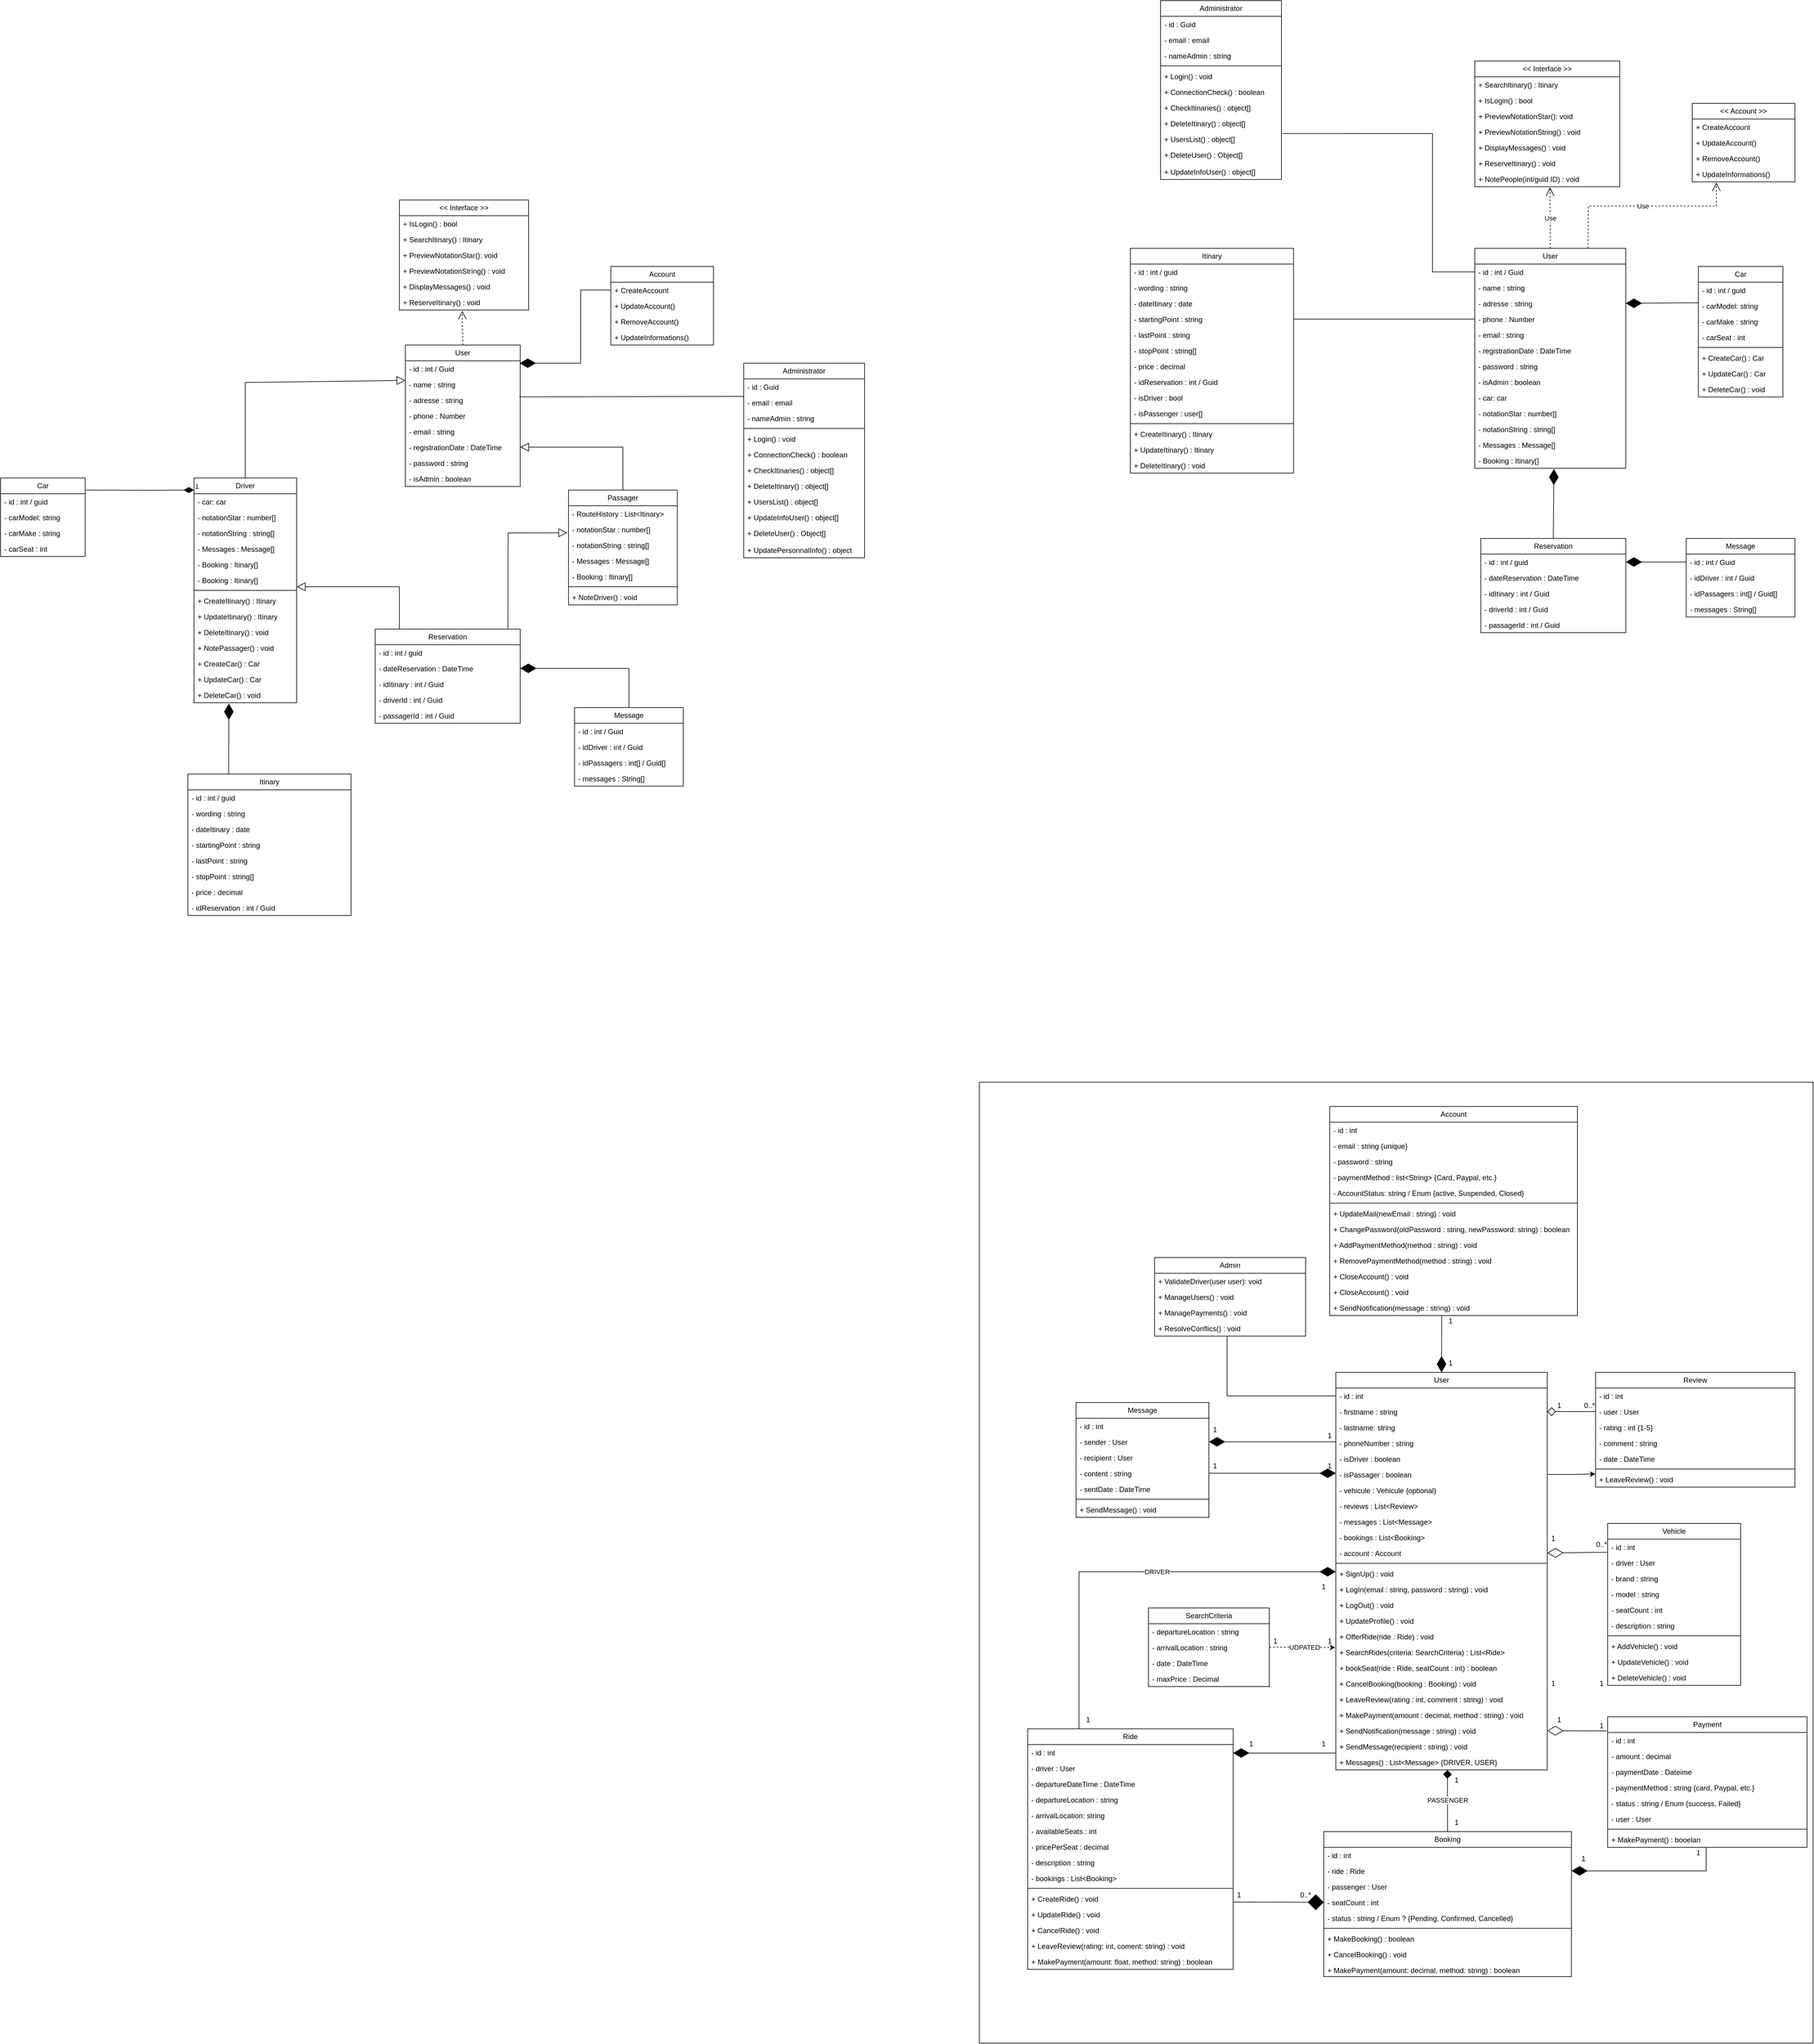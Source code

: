 <mxfile version="26.1.1">
  <diagram name="Page-1" id="EffUQz9Fc1N93kH9wc6N">
    <mxGraphModel dx="4464" dy="2233" grid="1" gridSize="10" guides="0" tooltips="1" connect="1" arrows="1" fold="1" page="1" pageScale="1" pageWidth="827" pageHeight="1169" math="0" shadow="0">
      <root>
        <mxCell id="0" />
        <mxCell id="1" parent="0" />
        <mxCell id="wlY9qwZENXOFx5FHv75M-386" value="" style="rounded=0;whiteSpace=wrap;html=1;" vertex="1" parent="1">
          <mxGeometry x="1100" y="1880" width="1380" height="1590" as="geometry" />
        </mxCell>
        <mxCell id="DANqb6_CZBiQC35ufu35-10" value="Administrator" style="swimlane;fontStyle=0;childLayout=stackLayout;horizontal=1;startSize=26;fillColor=none;horizontalStack=0;resizeParent=1;resizeParentMax=0;resizeLast=0;collapsible=1;marginBottom=0;whiteSpace=wrap;html=1;" parent="1" vertex="1">
          <mxGeometry x="710" y="690" width="200" height="322" as="geometry" />
        </mxCell>
        <mxCell id="DANqb6_CZBiQC35ufu35-11" value="- id : Guid" style="text;strokeColor=none;fillColor=none;align=left;verticalAlign=top;spacingLeft=4;spacingRight=4;overflow=hidden;rotatable=0;points=[[0,0.5],[1,0.5]];portConstraint=eastwest;whiteSpace=wrap;html=1;" parent="DANqb6_CZBiQC35ufu35-10" vertex="1">
          <mxGeometry y="26" width="200" height="26" as="geometry" />
        </mxCell>
        <mxCell id="DANqb6_CZBiQC35ufu35-12" value="- email : email" style="text;strokeColor=none;fillColor=none;align=left;verticalAlign=top;spacingLeft=4;spacingRight=4;overflow=hidden;rotatable=0;points=[[0,0.5],[1,0.5]];portConstraint=eastwest;whiteSpace=wrap;html=1;" parent="DANqb6_CZBiQC35ufu35-10" vertex="1">
          <mxGeometry y="52" width="200" height="26" as="geometry" />
        </mxCell>
        <mxCell id="DANqb6_CZBiQC35ufu35-13" value="- nameAdmin : string" style="text;strokeColor=none;fillColor=none;align=left;verticalAlign=top;spacingLeft=4;spacingRight=4;overflow=hidden;rotatable=0;points=[[0,0.5],[1,0.5]];portConstraint=eastwest;whiteSpace=wrap;html=1;" parent="DANqb6_CZBiQC35ufu35-10" vertex="1">
          <mxGeometry y="78" width="200" height="26" as="geometry" />
        </mxCell>
        <mxCell id="DANqb6_CZBiQC35ufu35-17" value="" style="line;strokeWidth=1;fillColor=none;align=left;verticalAlign=middle;spacingTop=-1;spacingLeft=3;spacingRight=3;rotatable=0;labelPosition=right;points=[];portConstraint=eastwest;strokeColor=inherit;" parent="DANqb6_CZBiQC35ufu35-10" vertex="1">
          <mxGeometry y="104" width="200" height="8" as="geometry" />
        </mxCell>
        <mxCell id="DANqb6_CZBiQC35ufu35-58" value="+ Login() : void" style="text;strokeColor=none;fillColor=none;align=left;verticalAlign=top;spacingLeft=4;spacingRight=4;overflow=hidden;rotatable=0;points=[[0,0.5],[1,0.5]];portConstraint=eastwest;whiteSpace=wrap;html=1;" parent="DANqb6_CZBiQC35ufu35-10" vertex="1">
          <mxGeometry y="112" width="200" height="26" as="geometry" />
        </mxCell>
        <mxCell id="DANqb6_CZBiQC35ufu35-18" value="+ ConnectionCheck() : boolean" style="text;strokeColor=none;fillColor=none;align=left;verticalAlign=top;spacingLeft=4;spacingRight=4;overflow=hidden;rotatable=0;points=[[0,0.5],[1,0.5]];portConstraint=eastwest;whiteSpace=wrap;html=1;" parent="DANqb6_CZBiQC35ufu35-10" vertex="1">
          <mxGeometry y="138" width="200" height="26" as="geometry" />
        </mxCell>
        <mxCell id="DANqb6_CZBiQC35ufu35-59" value="+ CheckItinaries() : object[]" style="text;strokeColor=none;fillColor=none;align=left;verticalAlign=top;spacingLeft=4;spacingRight=4;overflow=hidden;rotatable=0;points=[[0,0.5],[1,0.5]];portConstraint=eastwest;whiteSpace=wrap;html=1;" parent="DANqb6_CZBiQC35ufu35-10" vertex="1">
          <mxGeometry y="164" width="200" height="26" as="geometry" />
        </mxCell>
        <mxCell id="DANqb6_CZBiQC35ufu35-64" value="+ DeleteItinary() : object[]" style="text;strokeColor=none;fillColor=none;align=left;verticalAlign=top;spacingLeft=4;spacingRight=4;overflow=hidden;rotatable=0;points=[[0,0.5],[1,0.5]];portConstraint=eastwest;whiteSpace=wrap;html=1;" parent="DANqb6_CZBiQC35ufu35-10" vertex="1">
          <mxGeometry y="190" width="200" height="26" as="geometry" />
        </mxCell>
        <mxCell id="DANqb6_CZBiQC35ufu35-60" value="+ UsersList() : object[]" style="text;strokeColor=none;fillColor=none;align=left;verticalAlign=top;spacingLeft=4;spacingRight=4;overflow=hidden;rotatable=0;points=[[0,0.5],[1,0.5]];portConstraint=eastwest;whiteSpace=wrap;html=1;" parent="DANqb6_CZBiQC35ufu35-10" vertex="1">
          <mxGeometry y="216" width="200" height="26" as="geometry" />
        </mxCell>
        <mxCell id="DANqb6_CZBiQC35ufu35-61" value="+ UpdateInfoUser() : object[]" style="text;strokeColor=none;fillColor=none;align=left;verticalAlign=top;spacingLeft=4;spacingRight=4;overflow=hidden;rotatable=0;points=[[0,0.5],[1,0.5]];portConstraint=eastwest;whiteSpace=wrap;html=1;" parent="DANqb6_CZBiQC35ufu35-10" vertex="1">
          <mxGeometry y="242" width="200" height="26" as="geometry" />
        </mxCell>
        <mxCell id="DANqb6_CZBiQC35ufu35-62" value="+ DeleteUser() : Object[]" style="text;strokeColor=none;fillColor=none;align=left;verticalAlign=top;spacingLeft=4;spacingRight=4;overflow=hidden;rotatable=0;points=[[0,0.5],[1,0.5]];portConstraint=eastwest;whiteSpace=wrap;html=1;" parent="DANqb6_CZBiQC35ufu35-10" vertex="1">
          <mxGeometry y="268" width="200" height="28" as="geometry" />
        </mxCell>
        <mxCell id="DANqb6_CZBiQC35ufu35-63" value="+ UpdatePersonnalInfo() : object" style="text;strokeColor=none;fillColor=none;align=left;verticalAlign=top;spacingLeft=4;spacingRight=4;overflow=hidden;rotatable=0;points=[[0,0.5],[1,0.5]];portConstraint=eastwest;whiteSpace=wrap;html=1;" parent="DANqb6_CZBiQC35ufu35-10" vertex="1">
          <mxGeometry y="296" width="200" height="26" as="geometry" />
        </mxCell>
        <mxCell id="p61IUgUvJJQ18MIoxZPD-1" value="Reservation" style="swimlane;fontStyle=0;childLayout=stackLayout;horizontal=1;startSize=26;fillColor=none;horizontalStack=0;resizeParent=1;resizeParentMax=0;resizeLast=0;collapsible=1;marginBottom=0;whiteSpace=wrap;html=1;" parent="1" vertex="1">
          <mxGeometry x="100" y="1130" width="240" height="156" as="geometry" />
        </mxCell>
        <mxCell id="p61IUgUvJJQ18MIoxZPD-2" value="- id : int / guid" style="text;strokeColor=none;fillColor=none;align=left;verticalAlign=top;spacingLeft=4;spacingRight=4;overflow=hidden;rotatable=0;points=[[0,0.5],[1,0.5]];portConstraint=eastwest;whiteSpace=wrap;html=1;" parent="p61IUgUvJJQ18MIoxZPD-1" vertex="1">
          <mxGeometry y="26" width="240" height="26" as="geometry" />
        </mxCell>
        <mxCell id="p61IUgUvJJQ18MIoxZPD-3" value="- dateReservation : DateTime" style="text;strokeColor=none;fillColor=none;align=left;verticalAlign=top;spacingLeft=4;spacingRight=4;overflow=hidden;rotatable=0;points=[[0,0.5],[1,0.5]];portConstraint=eastwest;whiteSpace=wrap;html=1;" parent="p61IUgUvJJQ18MIoxZPD-1" vertex="1">
          <mxGeometry y="52" width="240" height="26" as="geometry" />
        </mxCell>
        <mxCell id="p61IUgUvJJQ18MIoxZPD-11" value="- idItinary : int / Guid" style="text;strokeColor=none;fillColor=none;align=left;verticalAlign=top;spacingLeft=4;spacingRight=4;overflow=hidden;rotatable=0;points=[[0,0.5],[1,0.5]];portConstraint=eastwest;whiteSpace=wrap;html=1;" parent="p61IUgUvJJQ18MIoxZPD-1" vertex="1">
          <mxGeometry y="78" width="240" height="26" as="geometry" />
        </mxCell>
        <mxCell id="906uB7lIra841mXZyVI_-2" value="- driverId : int / Guid" style="text;strokeColor=none;fillColor=none;align=left;verticalAlign=top;spacingLeft=4;spacingRight=4;overflow=hidden;rotatable=0;points=[[0,0.5],[1,0.5]];portConstraint=eastwest;whiteSpace=wrap;html=1;" parent="p61IUgUvJJQ18MIoxZPD-1" vertex="1">
          <mxGeometry y="104" width="240" height="26" as="geometry" />
        </mxCell>
        <mxCell id="906uB7lIra841mXZyVI_-3" value="- passagerId : int / Guid" style="text;strokeColor=none;fillColor=none;align=left;verticalAlign=top;spacingLeft=4;spacingRight=4;overflow=hidden;rotatable=0;points=[[0,0.5],[1,0.5]];portConstraint=eastwest;whiteSpace=wrap;html=1;" parent="p61IUgUvJJQ18MIoxZPD-1" vertex="1">
          <mxGeometry y="130" width="240" height="26" as="geometry" />
        </mxCell>
        <mxCell id="p61IUgUvJJQ18MIoxZPD-5" value="Itinary" style="swimlane;fontStyle=0;childLayout=stackLayout;horizontal=1;startSize=26;fillColor=none;horizontalStack=0;resizeParent=1;resizeParentMax=0;resizeLast=0;collapsible=1;marginBottom=0;whiteSpace=wrap;html=1;" parent="1" vertex="1">
          <mxGeometry x="-210" y="1370" width="270" height="234" as="geometry" />
        </mxCell>
        <mxCell id="p61IUgUvJJQ18MIoxZPD-6" value="- id : int / guid" style="text;strokeColor=none;fillColor=none;align=left;verticalAlign=top;spacingLeft=4;spacingRight=4;overflow=hidden;rotatable=0;points=[[0,0.5],[1,0.5]];portConstraint=eastwest;whiteSpace=wrap;html=1;" parent="p61IUgUvJJQ18MIoxZPD-5" vertex="1">
          <mxGeometry y="26" width="270" height="26" as="geometry" />
        </mxCell>
        <mxCell id="p61IUgUvJJQ18MIoxZPD-7" value="- wording : string" style="text;strokeColor=none;fillColor=none;align=left;verticalAlign=top;spacingLeft=4;spacingRight=4;overflow=hidden;rotatable=0;points=[[0,0.5],[1,0.5]];portConstraint=eastwest;whiteSpace=wrap;html=1;" parent="p61IUgUvJJQ18MIoxZPD-5" vertex="1">
          <mxGeometry y="52" width="270" height="26" as="geometry" />
        </mxCell>
        <mxCell id="H7KpmdlffkCdqxC2eq44-50" value="- dateItinary : date" style="text;strokeColor=none;fillColor=none;align=left;verticalAlign=top;spacingLeft=4;spacingRight=4;overflow=hidden;rotatable=0;points=[[0,0.5],[1,0.5]];portConstraint=eastwest;whiteSpace=wrap;html=1;" parent="p61IUgUvJJQ18MIoxZPD-5" vertex="1">
          <mxGeometry y="78" width="270" height="26" as="geometry" />
        </mxCell>
        <mxCell id="p61IUgUvJJQ18MIoxZPD-8" value="- startingPoint : string" style="text;strokeColor=none;fillColor=none;align=left;verticalAlign=top;spacingLeft=4;spacingRight=4;overflow=hidden;rotatable=0;points=[[0,0.5],[1,0.5]];portConstraint=eastwest;whiteSpace=wrap;html=1;" parent="p61IUgUvJJQ18MIoxZPD-5" vertex="1">
          <mxGeometry y="104" width="270" height="26" as="geometry" />
        </mxCell>
        <mxCell id="p61IUgUvJJQ18MIoxZPD-9" value="- lastPoint : string" style="text;strokeColor=none;fillColor=none;align=left;verticalAlign=top;spacingLeft=4;spacingRight=4;overflow=hidden;rotatable=0;points=[[0,0.5],[1,0.5]];portConstraint=eastwest;whiteSpace=wrap;html=1;" parent="p61IUgUvJJQ18MIoxZPD-5" vertex="1">
          <mxGeometry y="130" width="270" height="26" as="geometry" />
        </mxCell>
        <mxCell id="p61IUgUvJJQ18MIoxZPD-10" value="- stopPoint : string[]" style="text;strokeColor=none;fillColor=none;align=left;verticalAlign=top;spacingLeft=4;spacingRight=4;overflow=hidden;rotatable=0;points=[[0,0.5],[1,0.5]];portConstraint=eastwest;whiteSpace=wrap;html=1;" parent="p61IUgUvJJQ18MIoxZPD-5" vertex="1">
          <mxGeometry y="156" width="270" height="26" as="geometry" />
        </mxCell>
        <mxCell id="H7KpmdlffkCdqxC2eq44-3" value="- price : decimal" style="text;strokeColor=none;fillColor=none;align=left;verticalAlign=top;spacingLeft=4;spacingRight=4;overflow=hidden;rotatable=0;points=[[0,0.5],[1,0.5]];portConstraint=eastwest;whiteSpace=wrap;html=1;" parent="p61IUgUvJJQ18MIoxZPD-5" vertex="1">
          <mxGeometry y="182" width="270" height="26" as="geometry" />
        </mxCell>
        <mxCell id="906uB7lIra841mXZyVI_-4" value="- idReservation : int / Guid" style="text;strokeColor=none;fillColor=none;align=left;verticalAlign=top;spacingLeft=4;spacingRight=4;overflow=hidden;rotatable=0;points=[[0,0.5],[1,0.5]];portConstraint=eastwest;whiteSpace=wrap;html=1;" parent="p61IUgUvJJQ18MIoxZPD-5" vertex="1">
          <mxGeometry y="208" width="270" height="26" as="geometry" />
        </mxCell>
        <mxCell id="p61IUgUvJJQ18MIoxZPD-12" value="Car" style="swimlane;fontStyle=0;childLayout=stackLayout;horizontal=1;startSize=26;fillColor=none;horizontalStack=0;resizeParent=1;resizeParentMax=0;resizeLast=0;collapsible=1;marginBottom=0;whiteSpace=wrap;html=1;" parent="1" vertex="1">
          <mxGeometry x="-520" y="880" width="140" height="130" as="geometry" />
        </mxCell>
        <mxCell id="p61IUgUvJJQ18MIoxZPD-16" value="- id : int / guid" style="text;strokeColor=none;fillColor=none;align=left;verticalAlign=top;spacingLeft=4;spacingRight=4;overflow=hidden;rotatable=0;points=[[0,0.5],[1,0.5]];portConstraint=eastwest;whiteSpace=wrap;html=1;" parent="p61IUgUvJJQ18MIoxZPD-12" vertex="1">
          <mxGeometry y="26" width="140" height="26" as="geometry" />
        </mxCell>
        <mxCell id="p61IUgUvJJQ18MIoxZPD-13" value="- carModel: string" style="text;strokeColor=none;fillColor=none;align=left;verticalAlign=top;spacingLeft=4;spacingRight=4;overflow=hidden;rotatable=0;points=[[0,0.5],[1,0.5]];portConstraint=eastwest;whiteSpace=wrap;html=1;" parent="p61IUgUvJJQ18MIoxZPD-12" vertex="1">
          <mxGeometry y="52" width="140" height="26" as="geometry" />
        </mxCell>
        <mxCell id="p61IUgUvJJQ18MIoxZPD-14" value="- carMake : string" style="text;strokeColor=none;fillColor=none;align=left;verticalAlign=top;spacingLeft=4;spacingRight=4;overflow=hidden;rotatable=0;points=[[0,0.5],[1,0.5]];portConstraint=eastwest;whiteSpace=wrap;html=1;" parent="p61IUgUvJJQ18MIoxZPD-12" vertex="1">
          <mxGeometry y="78" width="140" height="26" as="geometry" />
        </mxCell>
        <mxCell id="p61IUgUvJJQ18MIoxZPD-15" value="- carSeat : int" style="text;strokeColor=none;fillColor=none;align=left;verticalAlign=top;spacingLeft=4;spacingRight=4;overflow=hidden;rotatable=0;points=[[0,0.5],[1,0.5]];portConstraint=eastwest;whiteSpace=wrap;html=1;" parent="p61IUgUvJJQ18MIoxZPD-12" vertex="1">
          <mxGeometry y="104" width="140" height="26" as="geometry" />
        </mxCell>
        <mxCell id="H7KpmdlffkCdqxC2eq44-9" value="Driver" style="swimlane;fontStyle=0;childLayout=stackLayout;horizontal=1;startSize=26;fillColor=none;horizontalStack=0;resizeParent=1;resizeParentMax=0;resizeLast=0;collapsible=1;marginBottom=0;whiteSpace=wrap;html=1;" parent="1" vertex="1">
          <mxGeometry x="-200" y="880" width="170" height="372" as="geometry" />
        </mxCell>
        <mxCell id="H7KpmdlffkCdqxC2eq44-28" value="- car: car" style="text;strokeColor=none;fillColor=none;align=left;verticalAlign=top;spacingLeft=4;spacingRight=4;overflow=hidden;rotatable=0;points=[[0,0.5],[1,0.5]];portConstraint=eastwest;whiteSpace=wrap;html=1;" parent="H7KpmdlffkCdqxC2eq44-9" vertex="1">
          <mxGeometry y="26" width="170" height="26" as="geometry" />
        </mxCell>
        <mxCell id="H7KpmdlffkCdqxC2eq44-51" value="- notationStar : number[]" style="text;strokeColor=none;fillColor=none;align=left;verticalAlign=top;spacingLeft=4;spacingRight=4;overflow=hidden;rotatable=0;points=[[0,0.5],[1,0.5]];portConstraint=eastwest;whiteSpace=wrap;html=1;" parent="H7KpmdlffkCdqxC2eq44-9" vertex="1">
          <mxGeometry y="52" width="170" height="26" as="geometry" />
        </mxCell>
        <mxCell id="H7KpmdlffkCdqxC2eq44-53" value="- notationString : string[]" style="text;strokeColor=none;fillColor=none;align=left;verticalAlign=top;spacingLeft=4;spacingRight=4;overflow=hidden;rotatable=0;points=[[0,0.5],[1,0.5]];portConstraint=eastwest;whiteSpace=wrap;html=1;" parent="H7KpmdlffkCdqxC2eq44-9" vertex="1">
          <mxGeometry y="78" width="170" height="26" as="geometry" />
        </mxCell>
        <mxCell id="H7KpmdlffkCdqxC2eq44-57" value="- Messages : Message[]" style="text;strokeColor=none;fillColor=none;align=left;verticalAlign=top;spacingLeft=4;spacingRight=4;overflow=hidden;rotatable=0;points=[[0,0.5],[1,0.5]];portConstraint=eastwest;whiteSpace=wrap;html=1;" parent="H7KpmdlffkCdqxC2eq44-9" vertex="1">
          <mxGeometry y="104" width="170" height="26" as="geometry" />
        </mxCell>
        <mxCell id="wlY9qwZENXOFx5FHv75M-25" value="- Booking : Itinary[]" style="text;strokeColor=none;fillColor=none;align=left;verticalAlign=top;spacingLeft=4;spacingRight=4;overflow=hidden;rotatable=0;points=[[0,0.5],[1,0.5]];portConstraint=eastwest;whiteSpace=wrap;html=1;" vertex="1" parent="H7KpmdlffkCdqxC2eq44-9">
          <mxGeometry y="130" width="170" height="26" as="geometry" />
        </mxCell>
        <mxCell id="wlY9qwZENXOFx5FHv75M-11" value="- Booking : Itinary[]" style="text;strokeColor=none;fillColor=none;align=left;verticalAlign=top;spacingLeft=4;spacingRight=4;overflow=hidden;rotatable=0;points=[[0,0.5],[1,0.5]];portConstraint=eastwest;whiteSpace=wrap;html=1;" vertex="1" parent="H7KpmdlffkCdqxC2eq44-9">
          <mxGeometry y="156" width="170" height="26" as="geometry" />
        </mxCell>
        <mxCell id="H7KpmdlffkCdqxC2eq44-67" value="" style="line;strokeWidth=1;fillColor=none;align=left;verticalAlign=middle;spacingTop=-1;spacingLeft=3;spacingRight=3;rotatable=0;labelPosition=right;points=[];portConstraint=eastwest;strokeColor=inherit;" parent="H7KpmdlffkCdqxC2eq44-9" vertex="1">
          <mxGeometry y="182" width="170" height="8" as="geometry" />
        </mxCell>
        <mxCell id="H7KpmdlffkCdqxC2eq44-68" value="&lt;div&gt;+ CreateItinary() : Itinary&lt;/div&gt;" style="text;strokeColor=none;fillColor=none;align=left;verticalAlign=top;spacingLeft=4;spacingRight=4;overflow=hidden;rotatable=0;points=[[0,0.5],[1,0.5]];portConstraint=eastwest;whiteSpace=wrap;html=1;" parent="H7KpmdlffkCdqxC2eq44-9" vertex="1">
          <mxGeometry y="190" width="170" height="26" as="geometry" />
        </mxCell>
        <mxCell id="H7KpmdlffkCdqxC2eq44-69" value="+ UpdateItinary() : Itinary" style="text;strokeColor=none;fillColor=none;align=left;verticalAlign=top;spacingLeft=4;spacingRight=4;overflow=hidden;rotatable=0;points=[[0,0.5],[1,0.5]];portConstraint=eastwest;whiteSpace=wrap;html=1;" parent="H7KpmdlffkCdqxC2eq44-9" vertex="1">
          <mxGeometry y="216" width="170" height="26" as="geometry" />
        </mxCell>
        <mxCell id="H7KpmdlffkCdqxC2eq44-70" value="+ DeleteItinary() : void" style="text;strokeColor=none;fillColor=none;align=left;verticalAlign=top;spacingLeft=4;spacingRight=4;overflow=hidden;rotatable=0;points=[[0,0.5],[1,0.5]];portConstraint=eastwest;whiteSpace=wrap;html=1;" parent="H7KpmdlffkCdqxC2eq44-9" vertex="1">
          <mxGeometry y="242" width="170" height="26" as="geometry" />
        </mxCell>
        <mxCell id="H7KpmdlffkCdqxC2eq44-71" value="+ NotePassager() : void" style="text;strokeColor=none;fillColor=none;align=left;verticalAlign=top;spacingLeft=4;spacingRight=4;overflow=hidden;rotatable=0;points=[[0,0.5],[1,0.5]];portConstraint=eastwest;whiteSpace=wrap;html=1;" parent="H7KpmdlffkCdqxC2eq44-9" vertex="1">
          <mxGeometry y="268" width="170" height="26" as="geometry" />
        </mxCell>
        <mxCell id="H7KpmdlffkCdqxC2eq44-72" value="+ CreateCar() : Car" style="text;strokeColor=none;fillColor=none;align=left;verticalAlign=top;spacingLeft=4;spacingRight=4;overflow=hidden;rotatable=0;points=[[0,0.5],[1,0.5]];portConstraint=eastwest;whiteSpace=wrap;html=1;" parent="H7KpmdlffkCdqxC2eq44-9" vertex="1">
          <mxGeometry y="294" width="170" height="26" as="geometry" />
        </mxCell>
        <mxCell id="H7KpmdlffkCdqxC2eq44-73" value="+ UpdateCar() : Car" style="text;strokeColor=none;fillColor=none;align=left;verticalAlign=top;spacingLeft=4;spacingRight=4;overflow=hidden;rotatable=0;points=[[0,0.5],[1,0.5]];portConstraint=eastwest;whiteSpace=wrap;html=1;" parent="H7KpmdlffkCdqxC2eq44-9" vertex="1">
          <mxGeometry y="320" width="170" height="26" as="geometry" />
        </mxCell>
        <mxCell id="wlY9qwZENXOFx5FHv75M-26" value="+ DeleteCar() : void" style="text;strokeColor=none;fillColor=none;align=left;verticalAlign=top;spacingLeft=4;spacingRight=4;overflow=hidden;rotatable=0;points=[[0,0.5],[1,0.5]];portConstraint=eastwest;whiteSpace=wrap;html=1;" vertex="1" parent="H7KpmdlffkCdqxC2eq44-9">
          <mxGeometry y="346" width="170" height="26" as="geometry" />
        </mxCell>
        <mxCell id="H7KpmdlffkCdqxC2eq44-16" value="Passager" style="swimlane;fontStyle=0;childLayout=stackLayout;horizontal=1;startSize=26;fillColor=none;horizontalStack=0;resizeParent=1;resizeParentMax=0;resizeLast=0;collapsible=1;marginBottom=0;whiteSpace=wrap;html=1;" parent="1" vertex="1">
          <mxGeometry x="420" y="900" width="180" height="190" as="geometry" />
        </mxCell>
        <mxCell id="H7KpmdlffkCdqxC2eq44-35" value="- RouteHistory : List&amp;lt;Itinary&amp;gt;" style="text;strokeColor=none;fillColor=none;align=left;verticalAlign=top;spacingLeft=4;spacingRight=4;overflow=hidden;rotatable=0;points=[[0,0.5],[1,0.5]];portConstraint=eastwest;whiteSpace=wrap;html=1;" parent="H7KpmdlffkCdqxC2eq44-16" vertex="1">
          <mxGeometry y="26" width="180" height="26" as="geometry" />
        </mxCell>
        <mxCell id="H7KpmdlffkCdqxC2eq44-52" value="- notationStar : number[]" style="text;strokeColor=none;fillColor=none;align=left;verticalAlign=top;spacingLeft=4;spacingRight=4;overflow=hidden;rotatable=0;points=[[0,0.5],[1,0.5]];portConstraint=eastwest;whiteSpace=wrap;html=1;" parent="H7KpmdlffkCdqxC2eq44-16" vertex="1">
          <mxGeometry y="52" width="180" height="26" as="geometry" />
        </mxCell>
        <mxCell id="H7KpmdlffkCdqxC2eq44-54" value="- notationString : string[]" style="text;strokeColor=none;fillColor=none;align=left;verticalAlign=top;spacingLeft=4;spacingRight=4;overflow=hidden;rotatable=0;points=[[0,0.5],[1,0.5]];portConstraint=eastwest;whiteSpace=wrap;html=1;" parent="H7KpmdlffkCdqxC2eq44-16" vertex="1">
          <mxGeometry y="78" width="180" height="26" as="geometry" />
        </mxCell>
        <mxCell id="H7KpmdlffkCdqxC2eq44-59" value="- Messages : Message[]" style="text;strokeColor=none;fillColor=none;align=left;verticalAlign=top;spacingLeft=4;spacingRight=4;overflow=hidden;rotatable=0;points=[[0,0.5],[1,0.5]];portConstraint=eastwest;whiteSpace=wrap;html=1;" parent="H7KpmdlffkCdqxC2eq44-16" vertex="1">
          <mxGeometry y="104" width="180" height="26" as="geometry" />
        </mxCell>
        <mxCell id="wlY9qwZENXOFx5FHv75M-12" value="- Booking : Itinary[]" style="text;strokeColor=none;fillColor=none;align=left;verticalAlign=top;spacingLeft=4;spacingRight=4;overflow=hidden;rotatable=0;points=[[0,0.5],[1,0.5]];portConstraint=eastwest;whiteSpace=wrap;html=1;" vertex="1" parent="H7KpmdlffkCdqxC2eq44-16">
          <mxGeometry y="130" width="180" height="26" as="geometry" />
        </mxCell>
        <mxCell id="H7KpmdlffkCdqxC2eq44-74" value="" style="line;strokeWidth=1;fillColor=none;align=left;verticalAlign=middle;spacingTop=-1;spacingLeft=3;spacingRight=3;rotatable=0;labelPosition=right;points=[];portConstraint=eastwest;strokeColor=inherit;" parent="H7KpmdlffkCdqxC2eq44-16" vertex="1">
          <mxGeometry y="156" width="180" height="8" as="geometry" />
        </mxCell>
        <mxCell id="H7KpmdlffkCdqxC2eq44-75" value="+ NoteDriver() : void" style="text;strokeColor=none;fillColor=none;align=left;verticalAlign=top;spacingLeft=4;spacingRight=4;overflow=hidden;rotatable=0;points=[[0,0.5],[1,0.5]];portConstraint=eastwest;whiteSpace=wrap;html=1;" parent="H7KpmdlffkCdqxC2eq44-16" vertex="1">
          <mxGeometry y="164" width="180" height="26" as="geometry" />
        </mxCell>
        <mxCell id="H7KpmdlffkCdqxC2eq44-24" value="User" style="swimlane;fontStyle=0;childLayout=stackLayout;horizontal=1;startSize=26;fillColor=none;horizontalStack=0;resizeParent=1;resizeParentMax=0;resizeLast=0;collapsible=1;marginBottom=0;whiteSpace=wrap;html=1;" parent="1" vertex="1">
          <mxGeometry x="150" y="660" width="190" height="234" as="geometry" />
        </mxCell>
        <mxCell id="H7KpmdlffkCdqxC2eq44-11" value="- id : int / Guid" style="text;strokeColor=none;fillColor=none;align=left;verticalAlign=top;spacingLeft=4;spacingRight=4;overflow=hidden;rotatable=0;points=[[0,0.5],[1,0.5]];portConstraint=eastwest;whiteSpace=wrap;html=1;" parent="H7KpmdlffkCdqxC2eq44-24" vertex="1">
          <mxGeometry y="26" width="190" height="26" as="geometry" />
        </mxCell>
        <mxCell id="H7KpmdlffkCdqxC2eq44-25" value="- name : string" style="text;strokeColor=none;fillColor=none;align=left;verticalAlign=top;spacingLeft=4;spacingRight=4;overflow=hidden;rotatable=0;points=[[0,0.5],[1,0.5]];portConstraint=eastwest;whiteSpace=wrap;html=1;" parent="H7KpmdlffkCdqxC2eq44-24" vertex="1">
          <mxGeometry y="52" width="190" height="26" as="geometry" />
        </mxCell>
        <mxCell id="H7KpmdlffkCdqxC2eq44-26" value="- adresse : string" style="text;strokeColor=none;fillColor=none;align=left;verticalAlign=top;spacingLeft=4;spacingRight=4;overflow=hidden;rotatable=0;points=[[0,0.5],[1,0.5]];portConstraint=eastwest;whiteSpace=wrap;html=1;" parent="H7KpmdlffkCdqxC2eq44-24" vertex="1">
          <mxGeometry y="78" width="190" height="26" as="geometry" />
        </mxCell>
        <mxCell id="H7KpmdlffkCdqxC2eq44-27" value="- phone : Number" style="text;strokeColor=none;fillColor=none;align=left;verticalAlign=top;spacingLeft=4;spacingRight=4;overflow=hidden;rotatable=0;points=[[0,0.5],[1,0.5]];portConstraint=eastwest;whiteSpace=wrap;html=1;" parent="H7KpmdlffkCdqxC2eq44-24" vertex="1">
          <mxGeometry y="104" width="190" height="26" as="geometry" />
        </mxCell>
        <mxCell id="H7KpmdlffkCdqxC2eq44-30" value="- email : string" style="text;strokeColor=none;fillColor=none;align=left;verticalAlign=top;spacingLeft=4;spacingRight=4;overflow=hidden;rotatable=0;points=[[0,0.5],[1,0.5]];portConstraint=eastwest;whiteSpace=wrap;html=1;" parent="H7KpmdlffkCdqxC2eq44-24" vertex="1">
          <mxGeometry y="130" width="190" height="26" as="geometry" />
        </mxCell>
        <mxCell id="H7KpmdlffkCdqxC2eq44-29" value="- registrationDate : DateTime" style="text;strokeColor=none;fillColor=none;align=left;verticalAlign=top;spacingLeft=4;spacingRight=4;overflow=hidden;rotatable=0;points=[[0,0.5],[1,0.5]];portConstraint=eastwest;whiteSpace=wrap;html=1;" parent="H7KpmdlffkCdqxC2eq44-24" vertex="1">
          <mxGeometry y="156" width="190" height="26" as="geometry" />
        </mxCell>
        <mxCell id="H7KpmdlffkCdqxC2eq44-36" value="- password : string" style="text;strokeColor=none;fillColor=none;align=left;verticalAlign=top;spacingLeft=4;spacingRight=4;overflow=hidden;rotatable=0;points=[[0,0.5],[1,0.5]];portConstraint=eastwest;whiteSpace=wrap;html=1;" parent="H7KpmdlffkCdqxC2eq44-24" vertex="1">
          <mxGeometry y="182" width="190" height="26" as="geometry" />
        </mxCell>
        <mxCell id="H7KpmdlffkCdqxC2eq44-37" value="- isAdmin : boolean" style="text;strokeColor=none;fillColor=none;align=left;verticalAlign=top;spacingLeft=4;spacingRight=4;overflow=hidden;rotatable=0;points=[[0,0.5],[1,0.5]];portConstraint=eastwest;whiteSpace=wrap;html=1;" parent="H7KpmdlffkCdqxC2eq44-24" vertex="1">
          <mxGeometry y="208" width="190" height="26" as="geometry" />
        </mxCell>
        <mxCell id="H7KpmdlffkCdqxC2eq44-38" value="&amp;lt;&amp;lt; Interface &amp;gt;&amp;gt;" style="swimlane;fontStyle=0;childLayout=stackLayout;horizontal=1;startSize=26;fillColor=none;horizontalStack=0;resizeParent=1;resizeParentMax=0;resizeLast=0;collapsible=1;marginBottom=0;whiteSpace=wrap;html=1;" parent="1" vertex="1">
          <mxGeometry x="140" y="420" width="214" height="182" as="geometry" />
        </mxCell>
        <mxCell id="H7KpmdlffkCdqxC2eq44-39" value="+ IsLogin() : bool" style="text;strokeColor=none;fillColor=none;align=left;verticalAlign=top;spacingLeft=4;spacingRight=4;overflow=hidden;rotatable=0;points=[[0,0.5],[1,0.5]];portConstraint=eastwest;whiteSpace=wrap;html=1;" parent="H7KpmdlffkCdqxC2eq44-38" vertex="1">
          <mxGeometry y="26" width="214" height="26" as="geometry" />
        </mxCell>
        <mxCell id="H7KpmdlffkCdqxC2eq44-40" value="+ SearchItinary() : Itinary" style="text;strokeColor=none;fillColor=none;align=left;verticalAlign=top;spacingLeft=4;spacingRight=4;overflow=hidden;rotatable=0;points=[[0,0.5],[1,0.5]];portConstraint=eastwest;whiteSpace=wrap;html=1;" parent="H7KpmdlffkCdqxC2eq44-38" vertex="1">
          <mxGeometry y="52" width="214" height="26" as="geometry" />
        </mxCell>
        <mxCell id="H7KpmdlffkCdqxC2eq44-55" value="+ PreviewNotationStar(): void" style="text;strokeColor=none;fillColor=none;align=left;verticalAlign=top;spacingLeft=4;spacingRight=4;overflow=hidden;rotatable=0;points=[[0,0.5],[1,0.5]];portConstraint=eastwest;whiteSpace=wrap;html=1;" parent="H7KpmdlffkCdqxC2eq44-38" vertex="1">
          <mxGeometry y="78" width="214" height="26" as="geometry" />
        </mxCell>
        <mxCell id="H7KpmdlffkCdqxC2eq44-56" value="+ PreviewNotationString() : void" style="text;strokeColor=none;fillColor=none;align=left;verticalAlign=top;spacingLeft=4;spacingRight=4;overflow=hidden;rotatable=0;points=[[0,0.5],[1,0.5]];portConstraint=eastwest;whiteSpace=wrap;html=1;" parent="H7KpmdlffkCdqxC2eq44-38" vertex="1">
          <mxGeometry y="104" width="214" height="26" as="geometry" />
        </mxCell>
        <mxCell id="H7KpmdlffkCdqxC2eq44-60" value="+ DisplayMessages() : void" style="text;strokeColor=none;fillColor=none;align=left;verticalAlign=top;spacingLeft=4;spacingRight=4;overflow=hidden;rotatable=0;points=[[0,0.5],[1,0.5]];portConstraint=eastwest;whiteSpace=wrap;html=1;" parent="H7KpmdlffkCdqxC2eq44-38" vertex="1">
          <mxGeometry y="130" width="214" height="26" as="geometry" />
        </mxCell>
        <mxCell id="H7KpmdlffkCdqxC2eq44-76" value="+ ReserveItinary() : void" style="text;strokeColor=none;fillColor=none;align=left;verticalAlign=top;spacingLeft=4;spacingRight=4;overflow=hidden;rotatable=0;points=[[0,0.5],[1,0.5]];portConstraint=eastwest;whiteSpace=wrap;html=1;" parent="H7KpmdlffkCdqxC2eq44-38" vertex="1">
          <mxGeometry y="156" width="214" height="26" as="geometry" />
        </mxCell>
        <mxCell id="H7KpmdlffkCdqxC2eq44-43" value="" style="endArrow=open;endSize=12;dashed=1;html=1;rounded=0;exitX=0.5;exitY=0;exitDx=0;exitDy=0;entryX=0.486;entryY=1.051;entryDx=0;entryDy=0;entryPerimeter=0;" parent="1" source="H7KpmdlffkCdqxC2eq44-24" target="H7KpmdlffkCdqxC2eq44-76" edge="1">
          <mxGeometry width="160" relative="1" as="geometry">
            <mxPoint x="1410" y="970" as="sourcePoint" />
            <mxPoint x="247" y="630" as="targetPoint" />
          </mxGeometry>
        </mxCell>
        <mxCell id="H7KpmdlffkCdqxC2eq44-47" value="" style="endArrow=block;endSize=12;html=1;rounded=0;exitX=0.5;exitY=0;exitDx=0;exitDy=0;entryX=1;entryY=0.5;entryDx=0;entryDy=0;endFill=0;" parent="1" source="H7KpmdlffkCdqxC2eq44-16" target="H7KpmdlffkCdqxC2eq44-29" edge="1">
          <mxGeometry width="160" relative="1" as="geometry">
            <mxPoint x="1379.5" y="830" as="sourcePoint" />
            <mxPoint x="1330" y="810" as="targetPoint" />
            <Array as="points">
              <mxPoint x="510" y="829" />
            </Array>
          </mxGeometry>
        </mxCell>
        <mxCell id="H7KpmdlffkCdqxC2eq44-48" value="" style="endArrow=block;endSize=12;html=1;rounded=0;exitX=0.5;exitY=0;exitDx=0;exitDy=0;entryX=0;entryY=0.25;entryDx=0;entryDy=0;startArrow=none;startFill=0;endFill=0;" parent="1" source="H7KpmdlffkCdqxC2eq44-9" target="H7KpmdlffkCdqxC2eq44-24" edge="1">
          <mxGeometry width="160" relative="1" as="geometry">
            <mxPoint x="939.5" y="840" as="sourcePoint" />
            <mxPoint x="939.5" y="718" as="targetPoint" />
            <Array as="points">
              <mxPoint x="-115" y="722" />
            </Array>
          </mxGeometry>
        </mxCell>
        <mxCell id="H7KpmdlffkCdqxC2eq44-61" value="Message" style="swimlane;fontStyle=0;childLayout=stackLayout;horizontal=1;startSize=26;fillColor=none;horizontalStack=0;resizeParent=1;resizeParentMax=0;resizeLast=0;collapsible=1;marginBottom=0;whiteSpace=wrap;html=1;" parent="1" vertex="1">
          <mxGeometry x="430" y="1260" width="180" height="130" as="geometry" />
        </mxCell>
        <mxCell id="H7KpmdlffkCdqxC2eq44-62" value="- id : int / Guid" style="text;strokeColor=none;fillColor=none;align=left;verticalAlign=top;spacingLeft=4;spacingRight=4;overflow=hidden;rotatable=0;points=[[0,0.5],[1,0.5]];portConstraint=eastwest;whiteSpace=wrap;html=1;" parent="H7KpmdlffkCdqxC2eq44-61" vertex="1">
          <mxGeometry y="26" width="180" height="26" as="geometry" />
        </mxCell>
        <mxCell id="H7KpmdlffkCdqxC2eq44-63" value="- idDriver : int / Guid" style="text;strokeColor=none;fillColor=none;align=left;verticalAlign=top;spacingLeft=4;spacingRight=4;overflow=hidden;rotatable=0;points=[[0,0.5],[1,0.5]];portConstraint=eastwest;whiteSpace=wrap;html=1;" parent="H7KpmdlffkCdqxC2eq44-61" vertex="1">
          <mxGeometry y="52" width="180" height="26" as="geometry" />
        </mxCell>
        <mxCell id="H7KpmdlffkCdqxC2eq44-64" value="- idPassagers : int[] / Guid[]" style="text;strokeColor=none;fillColor=none;align=left;verticalAlign=top;spacingLeft=4;spacingRight=4;overflow=hidden;rotatable=0;points=[[0,0.5],[1,0.5]];portConstraint=eastwest;whiteSpace=wrap;html=1;" parent="H7KpmdlffkCdqxC2eq44-61" vertex="1">
          <mxGeometry y="78" width="180" height="26" as="geometry" />
        </mxCell>
        <mxCell id="H7KpmdlffkCdqxC2eq44-66" value="- messages : String[]" style="text;strokeColor=none;fillColor=none;align=left;verticalAlign=top;spacingLeft=4;spacingRight=4;overflow=hidden;rotatable=0;points=[[0,0.5],[1,0.5]];portConstraint=eastwest;whiteSpace=wrap;html=1;" parent="H7KpmdlffkCdqxC2eq44-61" vertex="1">
          <mxGeometry y="104" width="180" height="26" as="geometry" />
        </mxCell>
        <mxCell id="wlY9qwZENXOFx5FHv75M-1" value="Account" style="swimlane;fontStyle=0;childLayout=stackLayout;horizontal=1;startSize=26;fillColor=none;horizontalStack=0;resizeParent=1;resizeParentMax=0;resizeLast=0;collapsible=1;marginBottom=0;whiteSpace=wrap;html=1;" vertex="1" parent="1">
          <mxGeometry x="490" y="530" width="170" height="130" as="geometry" />
        </mxCell>
        <mxCell id="wlY9qwZENXOFx5FHv75M-2" value="+ CreateAccount" style="text;strokeColor=none;fillColor=none;align=left;verticalAlign=top;spacingLeft=4;spacingRight=4;overflow=hidden;rotatable=0;points=[[0,0.5],[1,0.5]];portConstraint=eastwest;whiteSpace=wrap;html=1;" vertex="1" parent="wlY9qwZENXOFx5FHv75M-1">
          <mxGeometry y="26" width="170" height="26" as="geometry" />
        </mxCell>
        <mxCell id="wlY9qwZENXOFx5FHv75M-3" value="+ UpdateAccount()" style="text;strokeColor=none;fillColor=none;align=left;verticalAlign=top;spacingLeft=4;spacingRight=4;overflow=hidden;rotatable=0;points=[[0,0.5],[1,0.5]];portConstraint=eastwest;whiteSpace=wrap;html=1;" vertex="1" parent="wlY9qwZENXOFx5FHv75M-1">
          <mxGeometry y="52" width="170" height="26" as="geometry" />
        </mxCell>
        <mxCell id="wlY9qwZENXOFx5FHv75M-4" value="+ RemoveAccount()" style="text;strokeColor=none;fillColor=none;align=left;verticalAlign=top;spacingLeft=4;spacingRight=4;overflow=hidden;rotatable=0;points=[[0,0.5],[1,0.5]];portConstraint=eastwest;whiteSpace=wrap;html=1;" vertex="1" parent="wlY9qwZENXOFx5FHv75M-1">
          <mxGeometry y="78" width="170" height="26" as="geometry" />
        </mxCell>
        <mxCell id="wlY9qwZENXOFx5FHv75M-9" value="+ UpdateInformations()" style="text;strokeColor=none;fillColor=none;align=left;verticalAlign=top;spacingLeft=4;spacingRight=4;overflow=hidden;rotatable=0;points=[[0,0.5],[1,0.5]];portConstraint=eastwest;whiteSpace=wrap;html=1;" vertex="1" parent="wlY9qwZENXOFx5FHv75M-1">
          <mxGeometry y="104" width="170" height="26" as="geometry" />
        </mxCell>
        <mxCell id="wlY9qwZENXOFx5FHv75M-24" value="1" style="endArrow=none;html=1;endSize=12;startArrow=diamondThin;startSize=14;startFill=1;edgeStyle=orthogonalEdgeStyle;align=left;verticalAlign=bottom;rounded=0;entryX=1.009;entryY=0.153;entryDx=0;entryDy=0;entryPerimeter=0;endFill=1;" edge="1" parent="1" target="p61IUgUvJJQ18MIoxZPD-12">
          <mxGeometry x="-1" y="3" relative="1" as="geometry">
            <mxPoint x="-200" y="900" as="sourcePoint" />
            <mxPoint x="140" y="940" as="targetPoint" />
          </mxGeometry>
        </mxCell>
        <mxCell id="wlY9qwZENXOFx5FHv75M-28" value="" style="endArrow=diamondThin;endFill=1;endSize=24;html=1;rounded=0;exitX=0;exitY=0.5;exitDx=0;exitDy=0;" edge="1" parent="1" source="wlY9qwZENXOFx5FHv75M-2">
          <mxGeometry width="160" relative="1" as="geometry">
            <mxPoint x="270" y="860" as="sourcePoint" />
            <mxPoint x="339" y="690" as="targetPoint" />
            <Array as="points">
              <mxPoint x="440" y="569" />
              <mxPoint x="440" y="690" />
            </Array>
          </mxGeometry>
        </mxCell>
        <mxCell id="wlY9qwZENXOFx5FHv75M-30" value="" style="endArrow=diamondThin;endFill=1;endSize=24;html=1;rounded=0;exitX=0.25;exitY=0;exitDx=0;exitDy=0;entryX=0.34;entryY=1.051;entryDx=0;entryDy=0;entryPerimeter=0;" edge="1" parent="1" source="p61IUgUvJJQ18MIoxZPD-5" target="wlY9qwZENXOFx5FHv75M-26">
          <mxGeometry width="160" relative="1" as="geometry">
            <mxPoint x="320" y="1160" as="sourcePoint" />
            <mxPoint x="-140" y="1240" as="targetPoint" />
          </mxGeometry>
        </mxCell>
        <mxCell id="wlY9qwZENXOFx5FHv75M-34" value="" style="endArrow=none;html=1;rounded=0;exitX=0.993;exitY=0.295;exitDx=0;exitDy=0;entryX=0;entryY=0.115;entryDx=0;entryDy=0;entryPerimeter=0;exitPerimeter=0;" edge="1" parent="1" source="H7KpmdlffkCdqxC2eq44-26" target="DANqb6_CZBiQC35ufu35-12">
          <mxGeometry width="50" height="50" relative="1" as="geometry">
            <mxPoint x="330" y="960" as="sourcePoint" />
            <mxPoint x="690" y="735" as="targetPoint" />
          </mxGeometry>
        </mxCell>
        <mxCell id="wlY9qwZENXOFx5FHv75M-36" value="" style="endArrow=block;endSize=12;html=1;rounded=0;exitX=0.167;exitY=0;exitDx=0;exitDy=0;entryX=1;entryY=0.5;entryDx=0;entryDy=0;endFill=0;exitPerimeter=0;" edge="1" parent="1" source="p61IUgUvJJQ18MIoxZPD-1">
          <mxGeometry width="160" relative="1" as="geometry">
            <mxPoint x="140" y="1127" as="sourcePoint" />
            <mxPoint x="-30" y="1060" as="targetPoint" />
            <Array as="points">
              <mxPoint x="140" y="1060" />
            </Array>
          </mxGeometry>
        </mxCell>
        <mxCell id="wlY9qwZENXOFx5FHv75M-37" value="" style="endArrow=block;endSize=12;html=1;rounded=0;exitX=0.915;exitY=-0.004;exitDx=0;exitDy=0;entryX=-0.012;entryY=0.718;entryDx=0;entryDy=0;endFill=0;exitPerimeter=0;entryPerimeter=0;" edge="1" parent="1" source="p61IUgUvJJQ18MIoxZPD-1" target="H7KpmdlffkCdqxC2eq44-52">
          <mxGeometry width="160" relative="1" as="geometry">
            <mxPoint x="320" y="1127" as="sourcePoint" />
            <mxPoint x="150" y="1060" as="targetPoint" />
            <Array as="points">
              <mxPoint x="320" y="971" />
            </Array>
          </mxGeometry>
        </mxCell>
        <mxCell id="wlY9qwZENXOFx5FHv75M-38" value="" style="endArrow=diamondThin;endFill=1;endSize=24;html=1;rounded=0;exitX=0.5;exitY=0;exitDx=0;exitDy=0;entryX=1;entryY=0.5;entryDx=0;entryDy=0;" edge="1" parent="1" source="H7KpmdlffkCdqxC2eq44-61" target="p61IUgUvJJQ18MIoxZPD-3">
          <mxGeometry width="160" relative="1" as="geometry">
            <mxPoint x="390" y="1260" as="sourcePoint" />
            <mxPoint x="390" y="1170" as="targetPoint" />
            <Array as="points">
              <mxPoint x="520" y="1195" />
            </Array>
          </mxGeometry>
        </mxCell>
        <mxCell id="wlY9qwZENXOFx5FHv75M-41" value="User" style="swimlane;fontStyle=0;childLayout=stackLayout;horizontal=1;startSize=26;fillColor=none;horizontalStack=0;resizeParent=1;resizeParentMax=0;resizeLast=0;collapsible=1;marginBottom=0;whiteSpace=wrap;html=1;" vertex="1" parent="1">
          <mxGeometry x="1920" y="500" width="250" height="364" as="geometry" />
        </mxCell>
        <mxCell id="wlY9qwZENXOFx5FHv75M-46" value="- id : int / Guid" style="text;strokeColor=none;fillColor=none;align=left;verticalAlign=top;spacingLeft=4;spacingRight=4;overflow=hidden;rotatable=0;points=[[0,0.5],[1,0.5]];portConstraint=eastwest;whiteSpace=wrap;html=1;" vertex="1" parent="wlY9qwZENXOFx5FHv75M-41">
          <mxGeometry y="26" width="250" height="26" as="geometry" />
        </mxCell>
        <mxCell id="wlY9qwZENXOFx5FHv75M-47" value="- name : string" style="text;strokeColor=none;fillColor=none;align=left;verticalAlign=top;spacingLeft=4;spacingRight=4;overflow=hidden;rotatable=0;points=[[0,0.5],[1,0.5]];portConstraint=eastwest;whiteSpace=wrap;html=1;" vertex="1" parent="wlY9qwZENXOFx5FHv75M-41">
          <mxGeometry y="52" width="250" height="26" as="geometry" />
        </mxCell>
        <mxCell id="wlY9qwZENXOFx5FHv75M-48" value="- adresse : string" style="text;strokeColor=none;fillColor=none;align=left;verticalAlign=top;spacingLeft=4;spacingRight=4;overflow=hidden;rotatable=0;points=[[0,0.5],[1,0.5]];portConstraint=eastwest;whiteSpace=wrap;html=1;" vertex="1" parent="wlY9qwZENXOFx5FHv75M-41">
          <mxGeometry y="78" width="250" height="26" as="geometry" />
        </mxCell>
        <mxCell id="wlY9qwZENXOFx5FHv75M-49" value="- phone : Number" style="text;strokeColor=none;fillColor=none;align=left;verticalAlign=top;spacingLeft=4;spacingRight=4;overflow=hidden;rotatable=0;points=[[0,0.5],[1,0.5]];portConstraint=eastwest;whiteSpace=wrap;html=1;" vertex="1" parent="wlY9qwZENXOFx5FHv75M-41">
          <mxGeometry y="104" width="250" height="26" as="geometry" />
        </mxCell>
        <mxCell id="wlY9qwZENXOFx5FHv75M-50" value="- email : string" style="text;strokeColor=none;fillColor=none;align=left;verticalAlign=top;spacingLeft=4;spacingRight=4;overflow=hidden;rotatable=0;points=[[0,0.5],[1,0.5]];portConstraint=eastwest;whiteSpace=wrap;html=1;" vertex="1" parent="wlY9qwZENXOFx5FHv75M-41">
          <mxGeometry y="130" width="250" height="26" as="geometry" />
        </mxCell>
        <mxCell id="wlY9qwZENXOFx5FHv75M-51" value="- registrationDate : DateTime" style="text;strokeColor=none;fillColor=none;align=left;verticalAlign=top;spacingLeft=4;spacingRight=4;overflow=hidden;rotatable=0;points=[[0,0.5],[1,0.5]];portConstraint=eastwest;whiteSpace=wrap;html=1;" vertex="1" parent="wlY9qwZENXOFx5FHv75M-41">
          <mxGeometry y="156" width="250" height="26" as="geometry" />
        </mxCell>
        <mxCell id="wlY9qwZENXOFx5FHv75M-52" value="- password : string" style="text;strokeColor=none;fillColor=none;align=left;verticalAlign=top;spacingLeft=4;spacingRight=4;overflow=hidden;rotatable=0;points=[[0,0.5],[1,0.5]];portConstraint=eastwest;whiteSpace=wrap;html=1;" vertex="1" parent="wlY9qwZENXOFx5FHv75M-41">
          <mxGeometry y="182" width="250" height="26" as="geometry" />
        </mxCell>
        <mxCell id="wlY9qwZENXOFx5FHv75M-53" value="- isAdmin : boolean" style="text;strokeColor=none;fillColor=none;align=left;verticalAlign=top;spacingLeft=4;spacingRight=4;overflow=hidden;rotatable=0;points=[[0,0.5],[1,0.5]];portConstraint=eastwest;whiteSpace=wrap;html=1;" vertex="1" parent="wlY9qwZENXOFx5FHv75M-41">
          <mxGeometry y="208" width="250" height="26" as="geometry" />
        </mxCell>
        <mxCell id="wlY9qwZENXOFx5FHv75M-90" value="- car: car" style="text;strokeColor=none;fillColor=none;align=left;verticalAlign=top;spacingLeft=4;spacingRight=4;overflow=hidden;rotatable=0;points=[[0,0.5],[1,0.5]];portConstraint=eastwest;whiteSpace=wrap;html=1;" vertex="1" parent="wlY9qwZENXOFx5FHv75M-41">
          <mxGeometry y="234" width="250" height="26" as="geometry" />
        </mxCell>
        <mxCell id="wlY9qwZENXOFx5FHv75M-91" value="- notationStar : number[]" style="text;strokeColor=none;fillColor=none;align=left;verticalAlign=top;spacingLeft=4;spacingRight=4;overflow=hidden;rotatable=0;points=[[0,0.5],[1,0.5]];portConstraint=eastwest;whiteSpace=wrap;html=1;" vertex="1" parent="wlY9qwZENXOFx5FHv75M-41">
          <mxGeometry y="260" width="250" height="26" as="geometry" />
        </mxCell>
        <mxCell id="wlY9qwZENXOFx5FHv75M-69" value="- notationString : string[]" style="text;strokeColor=none;fillColor=none;align=left;verticalAlign=top;spacingLeft=4;spacingRight=4;overflow=hidden;rotatable=0;points=[[0,0.5],[1,0.5]];portConstraint=eastwest;whiteSpace=wrap;html=1;" vertex="1" parent="wlY9qwZENXOFx5FHv75M-41">
          <mxGeometry y="286" width="250" height="26" as="geometry" />
        </mxCell>
        <mxCell id="wlY9qwZENXOFx5FHv75M-70" value="- Messages : Message[]" style="text;strokeColor=none;fillColor=none;align=left;verticalAlign=top;spacingLeft=4;spacingRight=4;overflow=hidden;rotatable=0;points=[[0,0.5],[1,0.5]];portConstraint=eastwest;whiteSpace=wrap;html=1;" vertex="1" parent="wlY9qwZENXOFx5FHv75M-41">
          <mxGeometry y="312" width="250" height="26" as="geometry" />
        </mxCell>
        <mxCell id="wlY9qwZENXOFx5FHv75M-71" value="- Booking : Itinary[]" style="text;strokeColor=none;fillColor=none;align=left;verticalAlign=top;spacingLeft=4;spacingRight=4;overflow=hidden;rotatable=0;points=[[0,0.5],[1,0.5]];portConstraint=eastwest;whiteSpace=wrap;html=1;" vertex="1" parent="wlY9qwZENXOFx5FHv75M-41">
          <mxGeometry y="338" width="250" height="26" as="geometry" />
        </mxCell>
        <mxCell id="wlY9qwZENXOFx5FHv75M-54" value="&amp;lt;&amp;lt; Interface &amp;gt;&amp;gt;" style="swimlane;fontStyle=0;childLayout=stackLayout;horizontal=1;startSize=26;fillColor=none;horizontalStack=0;resizeParent=1;resizeParentMax=0;resizeLast=0;collapsible=1;marginBottom=0;whiteSpace=wrap;html=1;" vertex="1" parent="1">
          <mxGeometry x="1920" y="190" width="240" height="208" as="geometry" />
        </mxCell>
        <mxCell id="wlY9qwZENXOFx5FHv75M-56" value="+ SearchItinary() : Itinary" style="text;strokeColor=none;fillColor=none;align=left;verticalAlign=top;spacingLeft=4;spacingRight=4;overflow=hidden;rotatable=0;points=[[0,0.5],[1,0.5]];portConstraint=eastwest;whiteSpace=wrap;html=1;" vertex="1" parent="wlY9qwZENXOFx5FHv75M-54">
          <mxGeometry y="26" width="240" height="26" as="geometry" />
        </mxCell>
        <mxCell id="wlY9qwZENXOFx5FHv75M-55" value="+ IsLogin() : bool" style="text;strokeColor=none;fillColor=none;align=left;verticalAlign=top;spacingLeft=4;spacingRight=4;overflow=hidden;rotatable=0;points=[[0,0.5],[1,0.5]];portConstraint=eastwest;whiteSpace=wrap;html=1;" vertex="1" parent="wlY9qwZENXOFx5FHv75M-54">
          <mxGeometry y="52" width="240" height="26" as="geometry" />
        </mxCell>
        <mxCell id="wlY9qwZENXOFx5FHv75M-57" value="+ PreviewNotationStar(): void" style="text;strokeColor=none;fillColor=none;align=left;verticalAlign=top;spacingLeft=4;spacingRight=4;overflow=hidden;rotatable=0;points=[[0,0.5],[1,0.5]];portConstraint=eastwest;whiteSpace=wrap;html=1;" vertex="1" parent="wlY9qwZENXOFx5FHv75M-54">
          <mxGeometry y="78" width="240" height="26" as="geometry" />
        </mxCell>
        <mxCell id="wlY9qwZENXOFx5FHv75M-58" value="+ PreviewNotationString() : void" style="text;strokeColor=none;fillColor=none;align=left;verticalAlign=top;spacingLeft=4;spacingRight=4;overflow=hidden;rotatable=0;points=[[0,0.5],[1,0.5]];portConstraint=eastwest;whiteSpace=wrap;html=1;" vertex="1" parent="wlY9qwZENXOFx5FHv75M-54">
          <mxGeometry y="104" width="240" height="26" as="geometry" />
        </mxCell>
        <mxCell id="wlY9qwZENXOFx5FHv75M-59" value="+ DisplayMessages() : void" style="text;strokeColor=none;fillColor=none;align=left;verticalAlign=top;spacingLeft=4;spacingRight=4;overflow=hidden;rotatable=0;points=[[0,0.5],[1,0.5]];portConstraint=eastwest;whiteSpace=wrap;html=1;" vertex="1" parent="wlY9qwZENXOFx5FHv75M-54">
          <mxGeometry y="130" width="240" height="26" as="geometry" />
        </mxCell>
        <mxCell id="wlY9qwZENXOFx5FHv75M-60" value="+ ReserveItinary() : void" style="text;strokeColor=none;fillColor=none;align=left;verticalAlign=top;spacingLeft=4;spacingRight=4;overflow=hidden;rotatable=0;points=[[0,0.5],[1,0.5]];portConstraint=eastwest;whiteSpace=wrap;html=1;" vertex="1" parent="wlY9qwZENXOFx5FHv75M-54">
          <mxGeometry y="156" width="240" height="26" as="geometry" />
        </mxCell>
        <mxCell id="wlY9qwZENXOFx5FHv75M-77" value="+ NotePeople(int/guid ID) : void" style="text;strokeColor=none;fillColor=none;align=left;verticalAlign=top;spacingLeft=4;spacingRight=4;overflow=hidden;rotatable=0;points=[[0,0.5],[1,0.5]];portConstraint=eastwest;whiteSpace=wrap;html=1;" vertex="1" parent="wlY9qwZENXOFx5FHv75M-54">
          <mxGeometry y="182" width="240" height="26" as="geometry" />
        </mxCell>
        <mxCell id="wlY9qwZENXOFx5FHv75M-61" value="&amp;lt;&amp;lt; Account &amp;gt;&amp;gt;" style="swimlane;fontStyle=0;childLayout=stackLayout;horizontal=1;startSize=26;fillColor=none;horizontalStack=0;resizeParent=1;resizeParentMax=0;resizeLast=0;collapsible=1;marginBottom=0;whiteSpace=wrap;html=1;" vertex="1" parent="1">
          <mxGeometry x="2280" y="260" width="170" height="130" as="geometry" />
        </mxCell>
        <mxCell id="wlY9qwZENXOFx5FHv75M-62" value="+ CreateAccount" style="text;strokeColor=none;fillColor=none;align=left;verticalAlign=top;spacingLeft=4;spacingRight=4;overflow=hidden;rotatable=0;points=[[0,0.5],[1,0.5]];portConstraint=eastwest;whiteSpace=wrap;html=1;" vertex="1" parent="wlY9qwZENXOFx5FHv75M-61">
          <mxGeometry y="26" width="170" height="26" as="geometry" />
        </mxCell>
        <mxCell id="wlY9qwZENXOFx5FHv75M-63" value="+ UpdateAccount()" style="text;strokeColor=none;fillColor=none;align=left;verticalAlign=top;spacingLeft=4;spacingRight=4;overflow=hidden;rotatable=0;points=[[0,0.5],[1,0.5]];portConstraint=eastwest;whiteSpace=wrap;html=1;" vertex="1" parent="wlY9qwZENXOFx5FHv75M-61">
          <mxGeometry y="52" width="170" height="26" as="geometry" />
        </mxCell>
        <mxCell id="wlY9qwZENXOFx5FHv75M-64" value="+ RemoveAccount()" style="text;strokeColor=none;fillColor=none;align=left;verticalAlign=top;spacingLeft=4;spacingRight=4;overflow=hidden;rotatable=0;points=[[0,0.5],[1,0.5]];portConstraint=eastwest;whiteSpace=wrap;html=1;" vertex="1" parent="wlY9qwZENXOFx5FHv75M-61">
          <mxGeometry y="78" width="170" height="26" as="geometry" />
        </mxCell>
        <mxCell id="wlY9qwZENXOFx5FHv75M-65" value="+ UpdateInformations()" style="text;strokeColor=none;fillColor=none;align=left;verticalAlign=top;spacingLeft=4;spacingRight=4;overflow=hidden;rotatable=0;points=[[0,0.5],[1,0.5]];portConstraint=eastwest;whiteSpace=wrap;html=1;" vertex="1" parent="wlY9qwZENXOFx5FHv75M-61">
          <mxGeometry y="104" width="170" height="26" as="geometry" />
        </mxCell>
        <mxCell id="wlY9qwZENXOFx5FHv75M-103" value="Car" style="swimlane;fontStyle=0;childLayout=stackLayout;horizontal=1;startSize=26;fillColor=none;horizontalStack=0;resizeParent=1;resizeParentMax=0;resizeLast=0;collapsible=1;marginBottom=0;whiteSpace=wrap;html=1;" vertex="1" parent="1">
          <mxGeometry x="2290" y="530" width="140" height="216" as="geometry" />
        </mxCell>
        <mxCell id="wlY9qwZENXOFx5FHv75M-104" value="- id : int / guid" style="text;strokeColor=none;fillColor=none;align=left;verticalAlign=top;spacingLeft=4;spacingRight=4;overflow=hidden;rotatable=0;points=[[0,0.5],[1,0.5]];portConstraint=eastwest;whiteSpace=wrap;html=1;" vertex="1" parent="wlY9qwZENXOFx5FHv75M-103">
          <mxGeometry y="26" width="140" height="26" as="geometry" />
        </mxCell>
        <mxCell id="wlY9qwZENXOFx5FHv75M-105" value="- carModel: string" style="text;strokeColor=none;fillColor=none;align=left;verticalAlign=top;spacingLeft=4;spacingRight=4;overflow=hidden;rotatable=0;points=[[0,0.5],[1,0.5]];portConstraint=eastwest;whiteSpace=wrap;html=1;" vertex="1" parent="wlY9qwZENXOFx5FHv75M-103">
          <mxGeometry y="52" width="140" height="26" as="geometry" />
        </mxCell>
        <mxCell id="wlY9qwZENXOFx5FHv75M-106" value="- carMake : string" style="text;strokeColor=none;fillColor=none;align=left;verticalAlign=top;spacingLeft=4;spacingRight=4;overflow=hidden;rotatable=0;points=[[0,0.5],[1,0.5]];portConstraint=eastwest;whiteSpace=wrap;html=1;" vertex="1" parent="wlY9qwZENXOFx5FHv75M-103">
          <mxGeometry y="78" width="140" height="26" as="geometry" />
        </mxCell>
        <mxCell id="wlY9qwZENXOFx5FHv75M-107" value="- carSeat : int" style="text;strokeColor=none;fillColor=none;align=left;verticalAlign=top;spacingLeft=4;spacingRight=4;overflow=hidden;rotatable=0;points=[[0,0.5],[1,0.5]];portConstraint=eastwest;whiteSpace=wrap;html=1;" vertex="1" parent="wlY9qwZENXOFx5FHv75M-103">
          <mxGeometry y="104" width="140" height="26" as="geometry" />
        </mxCell>
        <mxCell id="wlY9qwZENXOFx5FHv75M-143" value="" style="line;strokeWidth=1;fillColor=none;align=left;verticalAlign=middle;spacingTop=-1;spacingLeft=3;spacingRight=3;rotatable=0;labelPosition=right;points=[];portConstraint=eastwest;strokeColor=inherit;" vertex="1" parent="wlY9qwZENXOFx5FHv75M-103">
          <mxGeometry y="130" width="140" height="8" as="geometry" />
        </mxCell>
        <mxCell id="wlY9qwZENXOFx5FHv75M-78" value="+ CreateCar() : Car" style="text;strokeColor=none;fillColor=none;align=left;verticalAlign=top;spacingLeft=4;spacingRight=4;overflow=hidden;rotatable=0;points=[[0,0.5],[1,0.5]];portConstraint=eastwest;whiteSpace=wrap;html=1;" vertex="1" parent="wlY9qwZENXOFx5FHv75M-103">
          <mxGeometry y="138" width="140" height="26" as="geometry" />
        </mxCell>
        <mxCell id="wlY9qwZENXOFx5FHv75M-79" value="+ UpdateCar() : Car" style="text;strokeColor=none;fillColor=none;align=left;verticalAlign=top;spacingLeft=4;spacingRight=4;overflow=hidden;rotatable=0;points=[[0,0.5],[1,0.5]];portConstraint=eastwest;whiteSpace=wrap;html=1;" vertex="1" parent="wlY9qwZENXOFx5FHv75M-103">
          <mxGeometry y="164" width="140" height="26" as="geometry" />
        </mxCell>
        <mxCell id="wlY9qwZENXOFx5FHv75M-80" value="+ DeleteCar() : void" style="text;strokeColor=none;fillColor=none;align=left;verticalAlign=top;spacingLeft=4;spacingRight=4;overflow=hidden;rotatable=0;points=[[0,0.5],[1,0.5]];portConstraint=eastwest;whiteSpace=wrap;html=1;" vertex="1" parent="wlY9qwZENXOFx5FHv75M-103">
          <mxGeometry y="190" width="140" height="26" as="geometry" />
        </mxCell>
        <mxCell id="wlY9qwZENXOFx5FHv75M-108" value="Itinary" style="swimlane;fontStyle=0;childLayout=stackLayout;horizontal=1;startSize=26;fillColor=none;horizontalStack=0;resizeParent=1;resizeParentMax=0;resizeLast=0;collapsible=1;marginBottom=0;whiteSpace=wrap;html=1;" vertex="1" parent="1">
          <mxGeometry x="1350" y="500" width="270" height="372" as="geometry" />
        </mxCell>
        <mxCell id="wlY9qwZENXOFx5FHv75M-109" value="- id : int / guid" style="text;strokeColor=none;fillColor=none;align=left;verticalAlign=top;spacingLeft=4;spacingRight=4;overflow=hidden;rotatable=0;points=[[0,0.5],[1,0.5]];portConstraint=eastwest;whiteSpace=wrap;html=1;" vertex="1" parent="wlY9qwZENXOFx5FHv75M-108">
          <mxGeometry y="26" width="270" height="26" as="geometry" />
        </mxCell>
        <mxCell id="wlY9qwZENXOFx5FHv75M-110" value="- wording : string" style="text;strokeColor=none;fillColor=none;align=left;verticalAlign=top;spacingLeft=4;spacingRight=4;overflow=hidden;rotatable=0;points=[[0,0.5],[1,0.5]];portConstraint=eastwest;whiteSpace=wrap;html=1;" vertex="1" parent="wlY9qwZENXOFx5FHv75M-108">
          <mxGeometry y="52" width="270" height="26" as="geometry" />
        </mxCell>
        <mxCell id="wlY9qwZENXOFx5FHv75M-111" value="- dateItinary : date" style="text;strokeColor=none;fillColor=none;align=left;verticalAlign=top;spacingLeft=4;spacingRight=4;overflow=hidden;rotatable=0;points=[[0,0.5],[1,0.5]];portConstraint=eastwest;whiteSpace=wrap;html=1;" vertex="1" parent="wlY9qwZENXOFx5FHv75M-108">
          <mxGeometry y="78" width="270" height="26" as="geometry" />
        </mxCell>
        <mxCell id="wlY9qwZENXOFx5FHv75M-112" value="- startingPoint : string" style="text;strokeColor=none;fillColor=none;align=left;verticalAlign=top;spacingLeft=4;spacingRight=4;overflow=hidden;rotatable=0;points=[[0,0.5],[1,0.5]];portConstraint=eastwest;whiteSpace=wrap;html=1;" vertex="1" parent="wlY9qwZENXOFx5FHv75M-108">
          <mxGeometry y="104" width="270" height="26" as="geometry" />
        </mxCell>
        <mxCell id="wlY9qwZENXOFx5FHv75M-113" value="- lastPoint : string" style="text;strokeColor=none;fillColor=none;align=left;verticalAlign=top;spacingLeft=4;spacingRight=4;overflow=hidden;rotatable=0;points=[[0,0.5],[1,0.5]];portConstraint=eastwest;whiteSpace=wrap;html=1;" vertex="1" parent="wlY9qwZENXOFx5FHv75M-108">
          <mxGeometry y="130" width="270" height="26" as="geometry" />
        </mxCell>
        <mxCell id="wlY9qwZENXOFx5FHv75M-114" value="- stopPoint : string[]" style="text;strokeColor=none;fillColor=none;align=left;verticalAlign=top;spacingLeft=4;spacingRight=4;overflow=hidden;rotatable=0;points=[[0,0.5],[1,0.5]];portConstraint=eastwest;whiteSpace=wrap;html=1;" vertex="1" parent="wlY9qwZENXOFx5FHv75M-108">
          <mxGeometry y="156" width="270" height="26" as="geometry" />
        </mxCell>
        <mxCell id="wlY9qwZENXOFx5FHv75M-115" value="- price : decimal" style="text;strokeColor=none;fillColor=none;align=left;verticalAlign=top;spacingLeft=4;spacingRight=4;overflow=hidden;rotatable=0;points=[[0,0.5],[1,0.5]];portConstraint=eastwest;whiteSpace=wrap;html=1;" vertex="1" parent="wlY9qwZENXOFx5FHv75M-108">
          <mxGeometry y="182" width="270" height="26" as="geometry" />
        </mxCell>
        <mxCell id="wlY9qwZENXOFx5FHv75M-116" value="- idReservation : int / Guid" style="text;strokeColor=none;fillColor=none;align=left;verticalAlign=top;spacingLeft=4;spacingRight=4;overflow=hidden;rotatable=0;points=[[0,0.5],[1,0.5]];portConstraint=eastwest;whiteSpace=wrap;html=1;" vertex="1" parent="wlY9qwZENXOFx5FHv75M-108">
          <mxGeometry y="208" width="270" height="26" as="geometry" />
        </mxCell>
        <mxCell id="wlY9qwZENXOFx5FHv75M-147" value="- isDriver : bool" style="text;strokeColor=none;fillColor=none;align=left;verticalAlign=top;spacingLeft=4;spacingRight=4;overflow=hidden;rotatable=0;points=[[0,0.5],[1,0.5]];portConstraint=eastwest;whiteSpace=wrap;html=1;" vertex="1" parent="wlY9qwZENXOFx5FHv75M-108">
          <mxGeometry y="234" width="270" height="26" as="geometry" />
        </mxCell>
        <mxCell id="wlY9qwZENXOFx5FHv75M-155" value="- isPassenger : user[]" style="text;strokeColor=none;fillColor=none;align=left;verticalAlign=top;spacingLeft=4;spacingRight=4;overflow=hidden;rotatable=0;points=[[0,0.5],[1,0.5]];portConstraint=eastwest;whiteSpace=wrap;html=1;" vertex="1" parent="wlY9qwZENXOFx5FHv75M-108">
          <mxGeometry y="260" width="270" height="26" as="geometry" />
        </mxCell>
        <mxCell id="wlY9qwZENXOFx5FHv75M-146" value="" style="line;strokeWidth=1;fillColor=none;align=left;verticalAlign=middle;spacingTop=-1;spacingLeft=3;spacingRight=3;rotatable=0;labelPosition=right;points=[];portConstraint=eastwest;strokeColor=inherit;" vertex="1" parent="wlY9qwZENXOFx5FHv75M-108">
          <mxGeometry y="286" width="270" height="8" as="geometry" />
        </mxCell>
        <mxCell id="wlY9qwZENXOFx5FHv75M-74" value="&lt;div&gt;+ CreateItinary() : Itinary&lt;/div&gt;" style="text;strokeColor=none;fillColor=none;align=left;verticalAlign=top;spacingLeft=4;spacingRight=4;overflow=hidden;rotatable=0;points=[[0,0.5],[1,0.5]];portConstraint=eastwest;whiteSpace=wrap;html=1;" vertex="1" parent="wlY9qwZENXOFx5FHv75M-108">
          <mxGeometry y="294" width="270" height="26" as="geometry" />
        </mxCell>
        <mxCell id="wlY9qwZENXOFx5FHv75M-75" value="+ UpdateItinary() : Itinary" style="text;strokeColor=none;fillColor=none;align=left;verticalAlign=top;spacingLeft=4;spacingRight=4;overflow=hidden;rotatable=0;points=[[0,0.5],[1,0.5]];portConstraint=eastwest;whiteSpace=wrap;html=1;" vertex="1" parent="wlY9qwZENXOFx5FHv75M-108">
          <mxGeometry y="320" width="270" height="26" as="geometry" />
        </mxCell>
        <mxCell id="wlY9qwZENXOFx5FHv75M-76" value="+ DeleteItinary() : void" style="text;strokeColor=none;fillColor=none;align=left;verticalAlign=top;spacingLeft=4;spacingRight=4;overflow=hidden;rotatable=0;points=[[0,0.5],[1,0.5]];portConstraint=eastwest;whiteSpace=wrap;html=1;" vertex="1" parent="wlY9qwZENXOFx5FHv75M-108">
          <mxGeometry y="346" width="270" height="26" as="geometry" />
        </mxCell>
        <mxCell id="wlY9qwZENXOFx5FHv75M-117" value="Administrator" style="swimlane;fontStyle=0;childLayout=stackLayout;horizontal=1;startSize=26;fillColor=none;horizontalStack=0;resizeParent=1;resizeParentMax=0;resizeLast=0;collapsible=1;marginBottom=0;whiteSpace=wrap;html=1;" vertex="1" parent="1">
          <mxGeometry x="1400" y="90" width="200" height="296" as="geometry" />
        </mxCell>
        <mxCell id="wlY9qwZENXOFx5FHv75M-118" value="- id : Guid" style="text;strokeColor=none;fillColor=none;align=left;verticalAlign=top;spacingLeft=4;spacingRight=4;overflow=hidden;rotatable=0;points=[[0,0.5],[1,0.5]];portConstraint=eastwest;whiteSpace=wrap;html=1;" vertex="1" parent="wlY9qwZENXOFx5FHv75M-117">
          <mxGeometry y="26" width="200" height="26" as="geometry" />
        </mxCell>
        <mxCell id="wlY9qwZENXOFx5FHv75M-119" value="- email : email" style="text;strokeColor=none;fillColor=none;align=left;verticalAlign=top;spacingLeft=4;spacingRight=4;overflow=hidden;rotatable=0;points=[[0,0.5],[1,0.5]];portConstraint=eastwest;whiteSpace=wrap;html=1;" vertex="1" parent="wlY9qwZENXOFx5FHv75M-117">
          <mxGeometry y="52" width="200" height="26" as="geometry" />
        </mxCell>
        <mxCell id="wlY9qwZENXOFx5FHv75M-120" value="- nameAdmin : string" style="text;strokeColor=none;fillColor=none;align=left;verticalAlign=top;spacingLeft=4;spacingRight=4;overflow=hidden;rotatable=0;points=[[0,0.5],[1,0.5]];portConstraint=eastwest;whiteSpace=wrap;html=1;" vertex="1" parent="wlY9qwZENXOFx5FHv75M-117">
          <mxGeometry y="78" width="200" height="26" as="geometry" />
        </mxCell>
        <mxCell id="wlY9qwZENXOFx5FHv75M-121" value="" style="line;strokeWidth=1;fillColor=none;align=left;verticalAlign=middle;spacingTop=-1;spacingLeft=3;spacingRight=3;rotatable=0;labelPosition=right;points=[];portConstraint=eastwest;strokeColor=inherit;" vertex="1" parent="wlY9qwZENXOFx5FHv75M-117">
          <mxGeometry y="104" width="200" height="8" as="geometry" />
        </mxCell>
        <mxCell id="wlY9qwZENXOFx5FHv75M-122" value="+ Login() : void" style="text;strokeColor=none;fillColor=none;align=left;verticalAlign=top;spacingLeft=4;spacingRight=4;overflow=hidden;rotatable=0;points=[[0,0.5],[1,0.5]];portConstraint=eastwest;whiteSpace=wrap;html=1;" vertex="1" parent="wlY9qwZENXOFx5FHv75M-117">
          <mxGeometry y="112" width="200" height="26" as="geometry" />
        </mxCell>
        <mxCell id="wlY9qwZENXOFx5FHv75M-123" value="+ ConnectionCheck() : boolean" style="text;strokeColor=none;fillColor=none;align=left;verticalAlign=top;spacingLeft=4;spacingRight=4;overflow=hidden;rotatable=0;points=[[0,0.5],[1,0.5]];portConstraint=eastwest;whiteSpace=wrap;html=1;" vertex="1" parent="wlY9qwZENXOFx5FHv75M-117">
          <mxGeometry y="138" width="200" height="26" as="geometry" />
        </mxCell>
        <mxCell id="wlY9qwZENXOFx5FHv75M-124" value="+ CheckItinaries() : object[]" style="text;strokeColor=none;fillColor=none;align=left;verticalAlign=top;spacingLeft=4;spacingRight=4;overflow=hidden;rotatable=0;points=[[0,0.5],[1,0.5]];portConstraint=eastwest;whiteSpace=wrap;html=1;" vertex="1" parent="wlY9qwZENXOFx5FHv75M-117">
          <mxGeometry y="164" width="200" height="26" as="geometry" />
        </mxCell>
        <mxCell id="wlY9qwZENXOFx5FHv75M-125" value="+ DeleteItinary() : object[]" style="text;strokeColor=none;fillColor=none;align=left;verticalAlign=top;spacingLeft=4;spacingRight=4;overflow=hidden;rotatable=0;points=[[0,0.5],[1,0.5]];portConstraint=eastwest;whiteSpace=wrap;html=1;" vertex="1" parent="wlY9qwZENXOFx5FHv75M-117">
          <mxGeometry y="190" width="200" height="26" as="geometry" />
        </mxCell>
        <mxCell id="wlY9qwZENXOFx5FHv75M-126" value="+ UsersList() : object[]" style="text;strokeColor=none;fillColor=none;align=left;verticalAlign=top;spacingLeft=4;spacingRight=4;overflow=hidden;rotatable=0;points=[[0,0.5],[1,0.5]];portConstraint=eastwest;whiteSpace=wrap;html=1;" vertex="1" parent="wlY9qwZENXOFx5FHv75M-117">
          <mxGeometry y="216" width="200" height="26" as="geometry" />
        </mxCell>
        <mxCell id="wlY9qwZENXOFx5FHv75M-128" value="+ DeleteUser() : Object[]" style="text;strokeColor=none;fillColor=none;align=left;verticalAlign=top;spacingLeft=4;spacingRight=4;overflow=hidden;rotatable=0;points=[[0,0.5],[1,0.5]];portConstraint=eastwest;whiteSpace=wrap;html=1;" vertex="1" parent="wlY9qwZENXOFx5FHv75M-117">
          <mxGeometry y="242" width="200" height="28" as="geometry" />
        </mxCell>
        <mxCell id="wlY9qwZENXOFx5FHv75M-127" value="+ UpdateInfoUser() : object[]" style="text;strokeColor=none;fillColor=none;align=left;verticalAlign=top;spacingLeft=4;spacingRight=4;overflow=hidden;rotatable=0;points=[[0,0.5],[1,0.5]];portConstraint=eastwest;whiteSpace=wrap;html=1;" vertex="1" parent="wlY9qwZENXOFx5FHv75M-117">
          <mxGeometry y="270" width="200" height="26" as="geometry" />
        </mxCell>
        <mxCell id="wlY9qwZENXOFx5FHv75M-130" value="Reservation" style="swimlane;fontStyle=0;childLayout=stackLayout;horizontal=1;startSize=26;fillColor=none;horizontalStack=0;resizeParent=1;resizeParentMax=0;resizeLast=0;collapsible=1;marginBottom=0;whiteSpace=wrap;html=1;" vertex="1" parent="1">
          <mxGeometry x="1930" y="980" width="240" height="156" as="geometry" />
        </mxCell>
        <mxCell id="wlY9qwZENXOFx5FHv75M-131" value="- id : int / guid" style="text;strokeColor=none;fillColor=none;align=left;verticalAlign=top;spacingLeft=4;spacingRight=4;overflow=hidden;rotatable=0;points=[[0,0.5],[1,0.5]];portConstraint=eastwest;whiteSpace=wrap;html=1;" vertex="1" parent="wlY9qwZENXOFx5FHv75M-130">
          <mxGeometry y="26" width="240" height="26" as="geometry" />
        </mxCell>
        <mxCell id="wlY9qwZENXOFx5FHv75M-132" value="- dateReservation : DateTime" style="text;strokeColor=none;fillColor=none;align=left;verticalAlign=top;spacingLeft=4;spacingRight=4;overflow=hidden;rotatable=0;points=[[0,0.5],[1,0.5]];portConstraint=eastwest;whiteSpace=wrap;html=1;" vertex="1" parent="wlY9qwZENXOFx5FHv75M-130">
          <mxGeometry y="52" width="240" height="26" as="geometry" />
        </mxCell>
        <mxCell id="wlY9qwZENXOFx5FHv75M-133" value="- idItinary : int / Guid" style="text;strokeColor=none;fillColor=none;align=left;verticalAlign=top;spacingLeft=4;spacingRight=4;overflow=hidden;rotatable=0;points=[[0,0.5],[1,0.5]];portConstraint=eastwest;whiteSpace=wrap;html=1;" vertex="1" parent="wlY9qwZENXOFx5FHv75M-130">
          <mxGeometry y="78" width="240" height="26" as="geometry" />
        </mxCell>
        <mxCell id="wlY9qwZENXOFx5FHv75M-134" value="- driverId : int / Guid" style="text;strokeColor=none;fillColor=none;align=left;verticalAlign=top;spacingLeft=4;spacingRight=4;overflow=hidden;rotatable=0;points=[[0,0.5],[1,0.5]];portConstraint=eastwest;whiteSpace=wrap;html=1;" vertex="1" parent="wlY9qwZENXOFx5FHv75M-130">
          <mxGeometry y="104" width="240" height="26" as="geometry" />
        </mxCell>
        <mxCell id="wlY9qwZENXOFx5FHv75M-135" value="- passagerId : int / Guid" style="text;strokeColor=none;fillColor=none;align=left;verticalAlign=top;spacingLeft=4;spacingRight=4;overflow=hidden;rotatable=0;points=[[0,0.5],[1,0.5]];portConstraint=eastwest;whiteSpace=wrap;html=1;" vertex="1" parent="wlY9qwZENXOFx5FHv75M-130">
          <mxGeometry y="130" width="240" height="26" as="geometry" />
        </mxCell>
        <mxCell id="wlY9qwZENXOFx5FHv75M-136" value="Message" style="swimlane;fontStyle=0;childLayout=stackLayout;horizontal=1;startSize=26;fillColor=none;horizontalStack=0;resizeParent=1;resizeParentMax=0;resizeLast=0;collapsible=1;marginBottom=0;whiteSpace=wrap;html=1;" vertex="1" parent="1">
          <mxGeometry x="2270" y="980" width="180" height="130" as="geometry" />
        </mxCell>
        <mxCell id="wlY9qwZENXOFx5FHv75M-137" value="- id : int / Guid" style="text;strokeColor=none;fillColor=none;align=left;verticalAlign=top;spacingLeft=4;spacingRight=4;overflow=hidden;rotatable=0;points=[[0,0.5],[1,0.5]];portConstraint=eastwest;whiteSpace=wrap;html=1;" vertex="1" parent="wlY9qwZENXOFx5FHv75M-136">
          <mxGeometry y="26" width="180" height="26" as="geometry" />
        </mxCell>
        <mxCell id="wlY9qwZENXOFx5FHv75M-138" value="- idDriver : int / Guid" style="text;strokeColor=none;fillColor=none;align=left;verticalAlign=top;spacingLeft=4;spacingRight=4;overflow=hidden;rotatable=0;points=[[0,0.5],[1,0.5]];portConstraint=eastwest;whiteSpace=wrap;html=1;" vertex="1" parent="wlY9qwZENXOFx5FHv75M-136">
          <mxGeometry y="52" width="180" height="26" as="geometry" />
        </mxCell>
        <mxCell id="wlY9qwZENXOFx5FHv75M-139" value="- idPassagers : int[] / Guid[]" style="text;strokeColor=none;fillColor=none;align=left;verticalAlign=top;spacingLeft=4;spacingRight=4;overflow=hidden;rotatable=0;points=[[0,0.5],[1,0.5]];portConstraint=eastwest;whiteSpace=wrap;html=1;" vertex="1" parent="wlY9qwZENXOFx5FHv75M-136">
          <mxGeometry y="78" width="180" height="26" as="geometry" />
        </mxCell>
        <mxCell id="wlY9qwZENXOFx5FHv75M-140" value="- messages : String[]" style="text;strokeColor=none;fillColor=none;align=left;verticalAlign=top;spacingLeft=4;spacingRight=4;overflow=hidden;rotatable=0;points=[[0,0.5],[1,0.5]];portConstraint=eastwest;whiteSpace=wrap;html=1;" vertex="1" parent="wlY9qwZENXOFx5FHv75M-136">
          <mxGeometry y="104" width="180" height="26" as="geometry" />
        </mxCell>
        <mxCell id="wlY9qwZENXOFx5FHv75M-141" value="" style="endArrow=diamondThin;endFill=1;endSize=24;html=1;rounded=0;exitX=0.5;exitY=0;exitDx=0;exitDy=0;entryX=0.524;entryY=1.038;entryDx=0;entryDy=0;entryPerimeter=0;" edge="1" parent="1" source="wlY9qwZENXOFx5FHv75M-130" target="wlY9qwZENXOFx5FHv75M-71">
          <mxGeometry width="160" relative="1" as="geometry">
            <mxPoint x="2040" y="790" as="sourcePoint" />
            <mxPoint x="2200" y="790" as="targetPoint" />
          </mxGeometry>
        </mxCell>
        <mxCell id="wlY9qwZENXOFx5FHv75M-142" value="" style="endArrow=diamondThin;endFill=1;endSize=24;html=1;rounded=0;exitX=0;exitY=0.5;exitDx=0;exitDy=0;entryX=1;entryY=0.25;entryDx=0;entryDy=0;" edge="1" parent="1" source="wlY9qwZENXOFx5FHv75M-137" target="wlY9qwZENXOFx5FHv75M-130">
          <mxGeometry width="160" relative="1" as="geometry">
            <mxPoint x="2060" y="990" as="sourcePoint" />
            <mxPoint x="2055" y="874" as="targetPoint" />
          </mxGeometry>
        </mxCell>
        <mxCell id="wlY9qwZENXOFx5FHv75M-144" value="" style="endArrow=diamondThin;endFill=1;endSize=24;html=1;rounded=0;entryX=1;entryY=0.25;entryDx=0;entryDy=0;exitX=0;exitY=0.308;exitDx=0;exitDy=0;exitPerimeter=0;" edge="1" parent="1" source="wlY9qwZENXOFx5FHv75M-105" target="wlY9qwZENXOFx5FHv75M-41">
          <mxGeometry width="160" relative="1" as="geometry">
            <mxPoint x="2280" y="590" as="sourcePoint" />
            <mxPoint x="2061" y="875" as="targetPoint" />
          </mxGeometry>
        </mxCell>
        <mxCell id="wlY9qwZENXOFx5FHv75M-148" value="" style="endArrow=none;html=1;rounded=0;exitX=1;exitY=0.5;exitDx=0;exitDy=0;entryX=0;entryY=0.5;entryDx=0;entryDy=0;" edge="1" parent="1" source="wlY9qwZENXOFx5FHv75M-112" target="wlY9qwZENXOFx5FHv75M-49">
          <mxGeometry width="50" height="50" relative="1" as="geometry">
            <mxPoint x="1870" y="680" as="sourcePoint" />
            <mxPoint x="1920" y="630" as="targetPoint" />
          </mxGeometry>
        </mxCell>
        <mxCell id="wlY9qwZENXOFx5FHv75M-150" value="" style="endArrow=none;html=1;rounded=0;exitX=1.01;exitY=0.147;exitDx=0;exitDy=0;exitPerimeter=0;entryX=0;entryY=0.5;entryDx=0;entryDy=0;" edge="1" parent="1" source="wlY9qwZENXOFx5FHv75M-126" target="wlY9qwZENXOFx5FHv75M-46">
          <mxGeometry width="50" height="50" relative="1" as="geometry">
            <mxPoint x="1880" y="370" as="sourcePoint" />
            <mxPoint x="1930" y="320" as="targetPoint" />
            <Array as="points">
              <mxPoint x="1850" y="310" />
              <mxPoint x="1850" y="539" />
            </Array>
          </mxGeometry>
        </mxCell>
        <mxCell id="wlY9qwZENXOFx5FHv75M-151" value="Use" style="endArrow=open;endSize=12;dashed=1;html=1;rounded=0;exitX=0.5;exitY=0;exitDx=0;exitDy=0;entryX=0.519;entryY=1.044;entryDx=0;entryDy=0;entryPerimeter=0;" edge="1" parent="1" source="wlY9qwZENXOFx5FHv75M-41" target="wlY9qwZENXOFx5FHv75M-77">
          <mxGeometry width="160" relative="1" as="geometry">
            <mxPoint x="1920" y="500" as="sourcePoint" />
            <mxPoint x="2050" y="400" as="targetPoint" />
          </mxGeometry>
        </mxCell>
        <mxCell id="wlY9qwZENXOFx5FHv75M-153" value="Use" style="endArrow=open;endSize=12;dashed=1;html=1;rounded=0;exitX=0.75;exitY=0;exitDx=0;exitDy=0;entryX=0.235;entryY=1.038;entryDx=0;entryDy=0;entryPerimeter=0;" edge="1" parent="1" source="wlY9qwZENXOFx5FHv75M-41" target="wlY9qwZENXOFx5FHv75M-65">
          <mxGeometry width="160" relative="1" as="geometry">
            <mxPoint x="2055" y="510" as="sourcePoint" />
            <mxPoint x="2055" y="409" as="targetPoint" />
            <Array as="points">
              <mxPoint x="2108" y="430" />
              <mxPoint x="2320" y="430" />
            </Array>
          </mxGeometry>
        </mxCell>
        <mxCell id="wlY9qwZENXOFx5FHv75M-158" value="User" style="swimlane;fontStyle=0;childLayout=stackLayout;horizontal=1;startSize=26;fillColor=none;horizontalStack=0;resizeParent=1;resizeParentMax=0;resizeLast=0;collapsible=1;marginBottom=0;whiteSpace=wrap;html=1;" vertex="1" parent="1">
          <mxGeometry x="1690" y="2360" width="350" height="658" as="geometry" />
        </mxCell>
        <mxCell id="wlY9qwZENXOFx5FHv75M-159" value="- id : int" style="text;strokeColor=none;fillColor=none;align=left;verticalAlign=top;spacingLeft=4;spacingRight=4;overflow=hidden;rotatable=0;points=[[0,0.5],[1,0.5]];portConstraint=eastwest;whiteSpace=wrap;html=1;" vertex="1" parent="wlY9qwZENXOFx5FHv75M-158">
          <mxGeometry y="26" width="350" height="26" as="geometry" />
        </mxCell>
        <mxCell id="wlY9qwZENXOFx5FHv75M-160" value="- firstname : string" style="text;strokeColor=none;fillColor=none;align=left;verticalAlign=top;spacingLeft=4;spacingRight=4;overflow=hidden;rotatable=0;points=[[0,0.5],[1,0.5]];portConstraint=eastwest;whiteSpace=wrap;html=1;" vertex="1" parent="wlY9qwZENXOFx5FHv75M-158">
          <mxGeometry y="52" width="350" height="26" as="geometry" />
        </mxCell>
        <mxCell id="wlY9qwZENXOFx5FHv75M-161" value="- lastname: string" style="text;strokeColor=none;fillColor=none;align=left;verticalAlign=top;spacingLeft=4;spacingRight=4;overflow=hidden;rotatable=0;points=[[0,0.5],[1,0.5]];portConstraint=eastwest;whiteSpace=wrap;html=1;" vertex="1" parent="wlY9qwZENXOFx5FHv75M-158">
          <mxGeometry y="78" width="350" height="26" as="geometry" />
        </mxCell>
        <mxCell id="wlY9qwZENXOFx5FHv75M-164" value="- phoneNumber : string" style="text;strokeColor=none;fillColor=none;align=left;verticalAlign=top;spacingLeft=4;spacingRight=4;overflow=hidden;rotatable=0;points=[[0,0.5],[1,0.5]];portConstraint=eastwest;whiteSpace=wrap;html=1;" vertex="1" parent="wlY9qwZENXOFx5FHv75M-158">
          <mxGeometry y="104" width="350" height="26" as="geometry" />
        </mxCell>
        <mxCell id="wlY9qwZENXOFx5FHv75M-165" value="- isDriver : boolean" style="text;strokeColor=none;fillColor=none;align=left;verticalAlign=top;spacingLeft=4;spacingRight=4;overflow=hidden;rotatable=0;points=[[0,0.5],[1,0.5]];portConstraint=eastwest;whiteSpace=wrap;html=1;" vertex="1" parent="wlY9qwZENXOFx5FHv75M-158">
          <mxGeometry y="130" width="350" height="26" as="geometry" />
        </mxCell>
        <mxCell id="wlY9qwZENXOFx5FHv75M-166" value="- isPassager : boolean" style="text;strokeColor=none;fillColor=none;align=left;verticalAlign=top;spacingLeft=4;spacingRight=4;overflow=hidden;rotatable=0;points=[[0,0.5],[1,0.5]];portConstraint=eastwest;whiteSpace=wrap;html=1;" vertex="1" parent="wlY9qwZENXOFx5FHv75M-158">
          <mxGeometry y="156" width="350" height="26" as="geometry" />
        </mxCell>
        <mxCell id="wlY9qwZENXOFx5FHv75M-167" value="- vehicule : Vehicule {optional}" style="text;strokeColor=none;fillColor=none;align=left;verticalAlign=top;spacingLeft=4;spacingRight=4;overflow=hidden;rotatable=0;points=[[0,0.5],[1,0.5]];portConstraint=eastwest;whiteSpace=wrap;html=1;" vertex="1" parent="wlY9qwZENXOFx5FHv75M-158">
          <mxGeometry y="182" width="350" height="26" as="geometry" />
        </mxCell>
        <mxCell id="wlY9qwZENXOFx5FHv75M-168" value="- reviews : List&amp;lt;Review&amp;gt;" style="text;strokeColor=none;fillColor=none;align=left;verticalAlign=top;spacingLeft=4;spacingRight=4;overflow=hidden;rotatable=0;points=[[0,0.5],[1,0.5]];portConstraint=eastwest;whiteSpace=wrap;html=1;" vertex="1" parent="wlY9qwZENXOFx5FHv75M-158">
          <mxGeometry y="208" width="350" height="26" as="geometry" />
        </mxCell>
        <mxCell id="wlY9qwZENXOFx5FHv75M-370" value="- messages : List&amp;lt;Message&amp;gt;" style="text;strokeColor=none;fillColor=none;align=left;verticalAlign=top;spacingLeft=4;spacingRight=4;overflow=hidden;rotatable=0;points=[[0,0.5],[1,0.5]];portConstraint=eastwest;whiteSpace=wrap;html=1;" vertex="1" parent="wlY9qwZENXOFx5FHv75M-158">
          <mxGeometry y="234" width="350" height="26" as="geometry" />
        </mxCell>
        <mxCell id="wlY9qwZENXOFx5FHv75M-372" value="- bookings : List&amp;lt;Booking&amp;gt;" style="text;strokeColor=none;fillColor=none;align=left;verticalAlign=top;spacingLeft=4;spacingRight=4;overflow=hidden;rotatable=0;points=[[0,0.5],[1,0.5]];portConstraint=eastwest;whiteSpace=wrap;html=1;" vertex="1" parent="wlY9qwZENXOFx5FHv75M-158">
          <mxGeometry y="260" width="350" height="26" as="geometry" />
        </mxCell>
        <mxCell id="wlY9qwZENXOFx5FHv75M-163" value="- account : Account" style="text;strokeColor=none;fillColor=none;align=left;verticalAlign=top;spacingLeft=4;spacingRight=4;overflow=hidden;rotatable=0;points=[[0,0.5],[1,0.5]];portConstraint=eastwest;whiteSpace=wrap;html=1;" vertex="1" parent="wlY9qwZENXOFx5FHv75M-158">
          <mxGeometry y="286" width="350" height="26" as="geometry" />
        </mxCell>
        <mxCell id="wlY9qwZENXOFx5FHv75M-169" value="" style="line;strokeWidth=1;fillColor=none;align=left;verticalAlign=middle;spacingTop=-1;spacingLeft=3;spacingRight=3;rotatable=0;labelPosition=right;points=[];portConstraint=eastwest;strokeColor=inherit;" vertex="1" parent="wlY9qwZENXOFx5FHv75M-158">
          <mxGeometry y="312" width="350" height="8" as="geometry" />
        </mxCell>
        <mxCell id="wlY9qwZENXOFx5FHv75M-170" value="+ SignUp() : void" style="text;strokeColor=none;fillColor=none;align=left;verticalAlign=top;spacingLeft=4;spacingRight=4;overflow=hidden;rotatable=0;points=[[0,0.5],[1,0.5]];portConstraint=eastwest;whiteSpace=wrap;html=1;" vertex="1" parent="wlY9qwZENXOFx5FHv75M-158">
          <mxGeometry y="320" width="350" height="26" as="geometry" />
        </mxCell>
        <mxCell id="wlY9qwZENXOFx5FHv75M-171" value="+ LogIn(email : string, password : string) : void" style="text;strokeColor=none;fillColor=none;align=left;verticalAlign=top;spacingLeft=4;spacingRight=4;overflow=hidden;rotatable=0;points=[[0,0.5],[1,0.5]];portConstraint=eastwest;whiteSpace=wrap;html=1;" vertex="1" parent="wlY9qwZENXOFx5FHv75M-158">
          <mxGeometry y="346" width="350" height="26" as="geometry" />
        </mxCell>
        <mxCell id="wlY9qwZENXOFx5FHv75M-173" value="+ LogOut() : void" style="text;strokeColor=none;fillColor=none;align=left;verticalAlign=top;spacingLeft=4;spacingRight=4;overflow=hidden;rotatable=0;points=[[0,0.5],[1,0.5]];portConstraint=eastwest;whiteSpace=wrap;html=1;" vertex="1" parent="wlY9qwZENXOFx5FHv75M-158">
          <mxGeometry y="372" width="350" height="26" as="geometry" />
        </mxCell>
        <mxCell id="wlY9qwZENXOFx5FHv75M-174" value="+ UpdateProfile() : void" style="text;strokeColor=none;fillColor=none;align=left;verticalAlign=top;spacingLeft=4;spacingRight=4;overflow=hidden;rotatable=0;points=[[0,0.5],[1,0.5]];portConstraint=eastwest;whiteSpace=wrap;html=1;" vertex="1" parent="wlY9qwZENXOFx5FHv75M-158">
          <mxGeometry y="398" width="350" height="26" as="geometry" />
        </mxCell>
        <mxCell id="wlY9qwZENXOFx5FHv75M-175" value="+ OfferRide(ride : Ride) : void" style="text;strokeColor=none;fillColor=none;align=left;verticalAlign=top;spacingLeft=4;spacingRight=4;overflow=hidden;rotatable=0;points=[[0,0.5],[1,0.5]];portConstraint=eastwest;whiteSpace=wrap;html=1;" vertex="1" parent="wlY9qwZENXOFx5FHv75M-158">
          <mxGeometry y="424" width="350" height="26" as="geometry" />
        </mxCell>
        <mxCell id="wlY9qwZENXOFx5FHv75M-193" value="+ SearchRides(criteria: SearchCriteria) : List&amp;lt;Ride&amp;gt;" style="text;strokeColor=none;fillColor=none;align=left;verticalAlign=top;spacingLeft=4;spacingRight=4;overflow=hidden;rotatable=0;points=[[0,0.5],[1,0.5]];portConstraint=eastwest;whiteSpace=wrap;html=1;" vertex="1" parent="wlY9qwZENXOFx5FHv75M-158">
          <mxGeometry y="450" width="350" height="26" as="geometry" />
        </mxCell>
        <mxCell id="wlY9qwZENXOFx5FHv75M-194" value="+ bookSeat(ride : Ride, seatCount : int) : boolean" style="text;strokeColor=none;fillColor=none;align=left;verticalAlign=top;spacingLeft=4;spacingRight=4;overflow=hidden;rotatable=0;points=[[0,0.5],[1,0.5]];portConstraint=eastwest;whiteSpace=wrap;html=1;" vertex="1" parent="wlY9qwZENXOFx5FHv75M-158">
          <mxGeometry y="476" width="350" height="26" as="geometry" />
        </mxCell>
        <mxCell id="wlY9qwZENXOFx5FHv75M-195" value="+ CancelBooking(booking : Booking) : void" style="text;strokeColor=none;fillColor=none;align=left;verticalAlign=top;spacingLeft=4;spacingRight=4;overflow=hidden;rotatable=0;points=[[0,0.5],[1,0.5]];portConstraint=eastwest;whiteSpace=wrap;html=1;" vertex="1" parent="wlY9qwZENXOFx5FHv75M-158">
          <mxGeometry y="502" width="350" height="26" as="geometry" />
        </mxCell>
        <mxCell id="wlY9qwZENXOFx5FHv75M-196" value="+ LeaveReview(rating : int, comment : string) : void" style="text;strokeColor=none;fillColor=none;align=left;verticalAlign=top;spacingLeft=4;spacingRight=4;overflow=hidden;rotatable=0;points=[[0,0.5],[1,0.5]];portConstraint=eastwest;whiteSpace=wrap;html=1;" vertex="1" parent="wlY9qwZENXOFx5FHv75M-158">
          <mxGeometry y="528" width="350" height="26" as="geometry" />
        </mxCell>
        <mxCell id="wlY9qwZENXOFx5FHv75M-218" value="+ MakePayment(amount : decimal, method : string) : void" style="text;strokeColor=none;fillColor=none;align=left;verticalAlign=top;spacingLeft=4;spacingRight=4;overflow=hidden;rotatable=0;points=[[0,0.5],[1,0.5]];portConstraint=eastwest;whiteSpace=wrap;html=1;" vertex="1" parent="wlY9qwZENXOFx5FHv75M-158">
          <mxGeometry y="554" width="350" height="26" as="geometry" />
        </mxCell>
        <mxCell id="wlY9qwZENXOFx5FHv75M-219" value="+ SendNotification(message : string) : void" style="text;strokeColor=none;fillColor=none;align=left;verticalAlign=top;spacingLeft=4;spacingRight=4;overflow=hidden;rotatable=0;points=[[0,0.5],[1,0.5]];portConstraint=eastwest;whiteSpace=wrap;html=1;" vertex="1" parent="wlY9qwZENXOFx5FHv75M-158">
          <mxGeometry y="580" width="350" height="26" as="geometry" />
        </mxCell>
        <mxCell id="wlY9qwZENXOFx5FHv75M-373" value="+ SendMessage(recipient : string) : void" style="text;strokeColor=none;fillColor=none;align=left;verticalAlign=top;spacingLeft=4;spacingRight=4;overflow=hidden;rotatable=0;points=[[0,0.5],[1,0.5]];portConstraint=eastwest;whiteSpace=wrap;html=1;" vertex="1" parent="wlY9qwZENXOFx5FHv75M-158">
          <mxGeometry y="606" width="350" height="26" as="geometry" />
        </mxCell>
        <mxCell id="wlY9qwZENXOFx5FHv75M-374" value="+ Messages() : List&amp;lt;Message&amp;gt; {DRIVER, USER}" style="text;strokeColor=none;fillColor=none;align=left;verticalAlign=top;spacingLeft=4;spacingRight=4;overflow=hidden;rotatable=0;points=[[0,0.5],[1,0.5]];portConstraint=eastwest;whiteSpace=wrap;html=1;" vertex="1" parent="wlY9qwZENXOFx5FHv75M-158">
          <mxGeometry y="632" width="350" height="26" as="geometry" />
        </mxCell>
        <mxCell id="wlY9qwZENXOFx5FHv75M-220" value="Admin" style="swimlane;fontStyle=0;childLayout=stackLayout;horizontal=1;startSize=26;fillColor=none;horizontalStack=0;resizeParent=1;resizeParentMax=0;resizeLast=0;collapsible=1;marginBottom=0;whiteSpace=wrap;html=1;" vertex="1" parent="1">
          <mxGeometry x="1390" y="2170" width="250" height="130" as="geometry" />
        </mxCell>
        <mxCell id="wlY9qwZENXOFx5FHv75M-221" value="+ ValidateDriver(user user): void" style="text;strokeColor=none;fillColor=none;align=left;verticalAlign=top;spacingLeft=4;spacingRight=4;overflow=hidden;rotatable=0;points=[[0,0.5],[1,0.5]];portConstraint=eastwest;whiteSpace=wrap;html=1;" vertex="1" parent="wlY9qwZENXOFx5FHv75M-220">
          <mxGeometry y="26" width="250" height="26" as="geometry" />
        </mxCell>
        <mxCell id="wlY9qwZENXOFx5FHv75M-222" value="+ ManageUsers() : void" style="text;strokeColor=none;fillColor=none;align=left;verticalAlign=top;spacingLeft=4;spacingRight=4;overflow=hidden;rotatable=0;points=[[0,0.5],[1,0.5]];portConstraint=eastwest;whiteSpace=wrap;html=1;" vertex="1" parent="wlY9qwZENXOFx5FHv75M-220">
          <mxGeometry y="52" width="250" height="26" as="geometry" />
        </mxCell>
        <mxCell id="wlY9qwZENXOFx5FHv75M-223" value="+ ManagePayments() : void" style="text;strokeColor=none;fillColor=none;align=left;verticalAlign=top;spacingLeft=4;spacingRight=4;overflow=hidden;rotatable=0;points=[[0,0.5],[1,0.5]];portConstraint=eastwest;whiteSpace=wrap;html=1;" vertex="1" parent="wlY9qwZENXOFx5FHv75M-220">
          <mxGeometry y="78" width="250" height="26" as="geometry" />
        </mxCell>
        <mxCell id="wlY9qwZENXOFx5FHv75M-224" value="+ ResolveConflics() : void" style="text;strokeColor=none;fillColor=none;align=left;verticalAlign=top;spacingLeft=4;spacingRight=4;overflow=hidden;rotatable=0;points=[[0,0.5],[1,0.5]];portConstraint=eastwest;whiteSpace=wrap;html=1;" vertex="1" parent="wlY9qwZENXOFx5FHv75M-220">
          <mxGeometry y="104" width="250" height="26" as="geometry" />
        </mxCell>
        <mxCell id="wlY9qwZENXOFx5FHv75M-227" value="Vehicle" style="swimlane;fontStyle=0;childLayout=stackLayout;horizontal=1;startSize=26;fillColor=none;horizontalStack=0;resizeParent=1;resizeParentMax=0;resizeLast=0;collapsible=1;marginBottom=0;whiteSpace=wrap;html=1;" vertex="1" parent="1">
          <mxGeometry x="2140" y="2610" width="220" height="268" as="geometry" />
        </mxCell>
        <mxCell id="wlY9qwZENXOFx5FHv75M-228" value="- id : int" style="text;strokeColor=none;fillColor=none;align=left;verticalAlign=top;spacingLeft=4;spacingRight=4;overflow=hidden;rotatable=0;points=[[0,0.5],[1,0.5]];portConstraint=eastwest;whiteSpace=wrap;html=1;" vertex="1" parent="wlY9qwZENXOFx5FHv75M-227">
          <mxGeometry y="26" width="220" height="26" as="geometry" />
        </mxCell>
        <mxCell id="wlY9qwZENXOFx5FHv75M-229" value="- driver : User" style="text;strokeColor=none;fillColor=none;align=left;verticalAlign=top;spacingLeft=4;spacingRight=4;overflow=hidden;rotatable=0;points=[[0,0.5],[1,0.5]];portConstraint=eastwest;whiteSpace=wrap;html=1;" vertex="1" parent="wlY9qwZENXOFx5FHv75M-227">
          <mxGeometry y="52" width="220" height="26" as="geometry" />
        </mxCell>
        <mxCell id="wlY9qwZENXOFx5FHv75M-230" value="- brand : string" style="text;strokeColor=none;fillColor=none;align=left;verticalAlign=top;spacingLeft=4;spacingRight=4;overflow=hidden;rotatable=0;points=[[0,0.5],[1,0.5]];portConstraint=eastwest;whiteSpace=wrap;html=1;" vertex="1" parent="wlY9qwZENXOFx5FHv75M-227">
          <mxGeometry y="78" width="220" height="26" as="geometry" />
        </mxCell>
        <mxCell id="wlY9qwZENXOFx5FHv75M-231" value="- model : string" style="text;strokeColor=none;fillColor=none;align=left;verticalAlign=top;spacingLeft=4;spacingRight=4;overflow=hidden;rotatable=0;points=[[0,0.5],[1,0.5]];portConstraint=eastwest;whiteSpace=wrap;html=1;" vertex="1" parent="wlY9qwZENXOFx5FHv75M-227">
          <mxGeometry y="104" width="220" height="26" as="geometry" />
        </mxCell>
        <mxCell id="wlY9qwZENXOFx5FHv75M-232" value="- seatCount : int" style="text;strokeColor=none;fillColor=none;align=left;verticalAlign=top;spacingLeft=4;spacingRight=4;overflow=hidden;rotatable=0;points=[[0,0.5],[1,0.5]];portConstraint=eastwest;whiteSpace=wrap;html=1;" vertex="1" parent="wlY9qwZENXOFx5FHv75M-227">
          <mxGeometry y="130" width="220" height="26" as="geometry" />
        </mxCell>
        <mxCell id="wlY9qwZENXOFx5FHv75M-233" value="- description : string" style="text;strokeColor=none;fillColor=none;align=left;verticalAlign=top;spacingLeft=4;spacingRight=4;overflow=hidden;rotatable=0;points=[[0,0.5],[1,0.5]];portConstraint=eastwest;whiteSpace=wrap;html=1;" vertex="1" parent="wlY9qwZENXOFx5FHv75M-227">
          <mxGeometry y="156" width="220" height="26" as="geometry" />
        </mxCell>
        <mxCell id="wlY9qwZENXOFx5FHv75M-235" value="" style="line;strokeWidth=1;fillColor=none;align=left;verticalAlign=middle;spacingTop=-1;spacingLeft=3;spacingRight=3;rotatable=0;labelPosition=right;points=[];portConstraint=eastwest;strokeColor=inherit;" vertex="1" parent="wlY9qwZENXOFx5FHv75M-227">
          <mxGeometry y="182" width="220" height="8" as="geometry" />
        </mxCell>
        <mxCell id="wlY9qwZENXOFx5FHv75M-234" value="+ AddVehicle() : void" style="text;strokeColor=none;fillColor=none;align=left;verticalAlign=top;spacingLeft=4;spacingRight=4;overflow=hidden;rotatable=0;points=[[0,0.5],[1,0.5]];portConstraint=eastwest;whiteSpace=wrap;html=1;" vertex="1" parent="wlY9qwZENXOFx5FHv75M-227">
          <mxGeometry y="190" width="220" height="26" as="geometry" />
        </mxCell>
        <mxCell id="wlY9qwZENXOFx5FHv75M-236" value="+ UpdateVehicle() : void" style="text;strokeColor=none;fillColor=none;align=left;verticalAlign=top;spacingLeft=4;spacingRight=4;overflow=hidden;rotatable=0;points=[[0,0.5],[1,0.5]];portConstraint=eastwest;whiteSpace=wrap;html=1;" vertex="1" parent="wlY9qwZENXOFx5FHv75M-227">
          <mxGeometry y="216" width="220" height="26" as="geometry" />
        </mxCell>
        <mxCell id="wlY9qwZENXOFx5FHv75M-237" value="+ DeleteVehicle() : void" style="text;strokeColor=none;fillColor=none;align=left;verticalAlign=top;spacingLeft=4;spacingRight=4;overflow=hidden;rotatable=0;points=[[0,0.5],[1,0.5]];portConstraint=eastwest;whiteSpace=wrap;html=1;" vertex="1" parent="wlY9qwZENXOFx5FHv75M-227">
          <mxGeometry y="242" width="220" height="26" as="geometry" />
        </mxCell>
        <mxCell id="wlY9qwZENXOFx5FHv75M-238" value="Ride" style="swimlane;fontStyle=0;childLayout=stackLayout;horizontal=1;startSize=26;fillColor=none;horizontalStack=0;resizeParent=1;resizeParentMax=0;resizeLast=0;collapsible=1;marginBottom=0;whiteSpace=wrap;html=1;" vertex="1" parent="1">
          <mxGeometry x="1180" y="2950" width="340" height="398" as="geometry" />
        </mxCell>
        <mxCell id="wlY9qwZENXOFx5FHv75M-239" value="- id : int" style="text;strokeColor=none;fillColor=none;align=left;verticalAlign=top;spacingLeft=4;spacingRight=4;overflow=hidden;rotatable=0;points=[[0,0.5],[1,0.5]];portConstraint=eastwest;whiteSpace=wrap;html=1;" vertex="1" parent="wlY9qwZENXOFx5FHv75M-238">
          <mxGeometry y="26" width="340" height="26" as="geometry" />
        </mxCell>
        <mxCell id="wlY9qwZENXOFx5FHv75M-240" value="- driver : User" style="text;strokeColor=none;fillColor=none;align=left;verticalAlign=top;spacingLeft=4;spacingRight=4;overflow=hidden;rotatable=0;points=[[0,0.5],[1,0.5]];portConstraint=eastwest;whiteSpace=wrap;html=1;" vertex="1" parent="wlY9qwZENXOFx5FHv75M-238">
          <mxGeometry y="52" width="340" height="26" as="geometry" />
        </mxCell>
        <mxCell id="wlY9qwZENXOFx5FHv75M-241" value="- departureDateTime : DateTime" style="text;strokeColor=none;fillColor=none;align=left;verticalAlign=top;spacingLeft=4;spacingRight=4;overflow=hidden;rotatable=0;points=[[0,0.5],[1,0.5]];portConstraint=eastwest;whiteSpace=wrap;html=1;" vertex="1" parent="wlY9qwZENXOFx5FHv75M-238">
          <mxGeometry y="78" width="340" height="26" as="geometry" />
        </mxCell>
        <mxCell id="wlY9qwZENXOFx5FHv75M-242" value="- departureLocation : string" style="text;strokeColor=none;fillColor=none;align=left;verticalAlign=top;spacingLeft=4;spacingRight=4;overflow=hidden;rotatable=0;points=[[0,0.5],[1,0.5]];portConstraint=eastwest;whiteSpace=wrap;html=1;" vertex="1" parent="wlY9qwZENXOFx5FHv75M-238">
          <mxGeometry y="104" width="340" height="26" as="geometry" />
        </mxCell>
        <mxCell id="wlY9qwZENXOFx5FHv75M-243" value="- arrivalLocation: string" style="text;strokeColor=none;fillColor=none;align=left;verticalAlign=top;spacingLeft=4;spacingRight=4;overflow=hidden;rotatable=0;points=[[0,0.5],[1,0.5]];portConstraint=eastwest;whiteSpace=wrap;html=1;" vertex="1" parent="wlY9qwZENXOFx5FHv75M-238">
          <mxGeometry y="130" width="340" height="26" as="geometry" />
        </mxCell>
        <mxCell id="wlY9qwZENXOFx5FHv75M-244" value="- availableSeats : int" style="text;strokeColor=none;fillColor=none;align=left;verticalAlign=top;spacingLeft=4;spacingRight=4;overflow=hidden;rotatable=0;points=[[0,0.5],[1,0.5]];portConstraint=eastwest;whiteSpace=wrap;html=1;" vertex="1" parent="wlY9qwZENXOFx5FHv75M-238">
          <mxGeometry y="156" width="340" height="26" as="geometry" />
        </mxCell>
        <mxCell id="wlY9qwZENXOFx5FHv75M-245" value="- pricePerSeat : decimal" style="text;strokeColor=none;fillColor=none;align=left;verticalAlign=top;spacingLeft=4;spacingRight=4;overflow=hidden;rotatable=0;points=[[0,0.5],[1,0.5]];portConstraint=eastwest;whiteSpace=wrap;html=1;" vertex="1" parent="wlY9qwZENXOFx5FHv75M-238">
          <mxGeometry y="182" width="340" height="26" as="geometry" />
        </mxCell>
        <mxCell id="wlY9qwZENXOFx5FHv75M-246" value="- description : string" style="text;strokeColor=none;fillColor=none;align=left;verticalAlign=top;spacingLeft=4;spacingRight=4;overflow=hidden;rotatable=0;points=[[0,0.5],[1,0.5]];portConstraint=eastwest;whiteSpace=wrap;html=1;" vertex="1" parent="wlY9qwZENXOFx5FHv75M-238">
          <mxGeometry y="208" width="340" height="26" as="geometry" />
        </mxCell>
        <mxCell id="wlY9qwZENXOFx5FHv75M-247" value="- bookings : List&amp;lt;Booking&amp;gt;" style="text;strokeColor=none;fillColor=none;align=left;verticalAlign=top;spacingLeft=4;spacingRight=4;overflow=hidden;rotatable=0;points=[[0,0.5],[1,0.5]];portConstraint=eastwest;whiteSpace=wrap;html=1;" vertex="1" parent="wlY9qwZENXOFx5FHv75M-238">
          <mxGeometry y="234" width="340" height="26" as="geometry" />
        </mxCell>
        <mxCell id="wlY9qwZENXOFx5FHv75M-249" value="" style="line;strokeWidth=1;fillColor=none;align=left;verticalAlign=middle;spacingTop=-1;spacingLeft=3;spacingRight=3;rotatable=0;labelPosition=right;points=[];portConstraint=eastwest;strokeColor=inherit;" vertex="1" parent="wlY9qwZENXOFx5FHv75M-238">
          <mxGeometry y="260" width="340" height="8" as="geometry" />
        </mxCell>
        <mxCell id="wlY9qwZENXOFx5FHv75M-248" value="+ CreateRide() : void" style="text;strokeColor=none;fillColor=none;align=left;verticalAlign=top;spacingLeft=4;spacingRight=4;overflow=hidden;rotatable=0;points=[[0,0.5],[1,0.5]];portConstraint=eastwest;whiteSpace=wrap;html=1;" vertex="1" parent="wlY9qwZENXOFx5FHv75M-238">
          <mxGeometry y="268" width="340" height="26" as="geometry" />
        </mxCell>
        <mxCell id="wlY9qwZENXOFx5FHv75M-250" value="+ UpdateRide() : void" style="text;strokeColor=none;fillColor=none;align=left;verticalAlign=top;spacingLeft=4;spacingRight=4;overflow=hidden;rotatable=0;points=[[0,0.5],[1,0.5]];portConstraint=eastwest;whiteSpace=wrap;html=1;" vertex="1" parent="wlY9qwZENXOFx5FHv75M-238">
          <mxGeometry y="294" width="340" height="26" as="geometry" />
        </mxCell>
        <mxCell id="wlY9qwZENXOFx5FHv75M-251" value="+ CancelRide() : void" style="text;strokeColor=none;fillColor=none;align=left;verticalAlign=top;spacingLeft=4;spacingRight=4;overflow=hidden;rotatable=0;points=[[0,0.5],[1,0.5]];portConstraint=eastwest;whiteSpace=wrap;html=1;" vertex="1" parent="wlY9qwZENXOFx5FHv75M-238">
          <mxGeometry y="320" width="340" height="26" as="geometry" />
        </mxCell>
        <mxCell id="wlY9qwZENXOFx5FHv75M-252" value="+ LeaveReview(rating: int, coment: string) : void" style="text;strokeColor=none;fillColor=none;align=left;verticalAlign=top;spacingLeft=4;spacingRight=4;overflow=hidden;rotatable=0;points=[[0,0.5],[1,0.5]];portConstraint=eastwest;whiteSpace=wrap;html=1;" vertex="1" parent="wlY9qwZENXOFx5FHv75M-238">
          <mxGeometry y="346" width="340" height="26" as="geometry" />
        </mxCell>
        <mxCell id="wlY9qwZENXOFx5FHv75M-253" value="+ MakePayment(amount: float, method: string) : boolean" style="text;strokeColor=none;fillColor=none;align=left;verticalAlign=top;spacingLeft=4;spacingRight=4;overflow=hidden;rotatable=0;points=[[0,0.5],[1,0.5]];portConstraint=eastwest;whiteSpace=wrap;html=1;" vertex="1" parent="wlY9qwZENXOFx5FHv75M-238">
          <mxGeometry y="372" width="340" height="26" as="geometry" />
        </mxCell>
        <mxCell id="wlY9qwZENXOFx5FHv75M-254" value="Booking" style="swimlane;fontStyle=0;childLayout=stackLayout;horizontal=1;startSize=26;fillColor=none;horizontalStack=0;resizeParent=1;resizeParentMax=0;resizeLast=0;collapsible=1;marginBottom=0;whiteSpace=wrap;html=1;" vertex="1" parent="1">
          <mxGeometry x="1670" y="3120" width="410" height="240" as="geometry" />
        </mxCell>
        <mxCell id="wlY9qwZENXOFx5FHv75M-255" value="- id : int" style="text;strokeColor=none;fillColor=none;align=left;verticalAlign=top;spacingLeft=4;spacingRight=4;overflow=hidden;rotatable=0;points=[[0,0.5],[1,0.5]];portConstraint=eastwest;whiteSpace=wrap;html=1;" vertex="1" parent="wlY9qwZENXOFx5FHv75M-254">
          <mxGeometry y="26" width="410" height="26" as="geometry" />
        </mxCell>
        <mxCell id="wlY9qwZENXOFx5FHv75M-256" value="- ride : Ride" style="text;strokeColor=none;fillColor=none;align=left;verticalAlign=top;spacingLeft=4;spacingRight=4;overflow=hidden;rotatable=0;points=[[0,0.5],[1,0.5]];portConstraint=eastwest;whiteSpace=wrap;html=1;" vertex="1" parent="wlY9qwZENXOFx5FHv75M-254">
          <mxGeometry y="52" width="410" height="26" as="geometry" />
        </mxCell>
        <mxCell id="wlY9qwZENXOFx5FHv75M-257" value="- passenger : User" style="text;strokeColor=none;fillColor=none;align=left;verticalAlign=top;spacingLeft=4;spacingRight=4;overflow=hidden;rotatable=0;points=[[0,0.5],[1,0.5]];portConstraint=eastwest;whiteSpace=wrap;html=1;" vertex="1" parent="wlY9qwZENXOFx5FHv75M-254">
          <mxGeometry y="78" width="410" height="26" as="geometry" />
        </mxCell>
        <mxCell id="wlY9qwZENXOFx5FHv75M-258" value="- seatCount : int" style="text;strokeColor=none;fillColor=none;align=left;verticalAlign=top;spacingLeft=4;spacingRight=4;overflow=hidden;rotatable=0;points=[[0,0.5],[1,0.5]];portConstraint=eastwest;whiteSpace=wrap;html=1;" vertex="1" parent="wlY9qwZENXOFx5FHv75M-254">
          <mxGeometry y="104" width="410" height="26" as="geometry" />
        </mxCell>
        <mxCell id="wlY9qwZENXOFx5FHv75M-259" value="- status : string / Enum ? {Pending, Confirmed, Cancelled}" style="text;strokeColor=none;fillColor=none;align=left;verticalAlign=top;spacingLeft=4;spacingRight=4;overflow=hidden;rotatable=0;points=[[0,0.5],[1,0.5]];portConstraint=eastwest;whiteSpace=wrap;html=1;" vertex="1" parent="wlY9qwZENXOFx5FHv75M-254">
          <mxGeometry y="130" width="410" height="26" as="geometry" />
        </mxCell>
        <mxCell id="wlY9qwZENXOFx5FHv75M-261" value="" style="line;strokeWidth=1;fillColor=none;align=left;verticalAlign=middle;spacingTop=-1;spacingLeft=3;spacingRight=3;rotatable=0;labelPosition=right;points=[];portConstraint=eastwest;strokeColor=inherit;" vertex="1" parent="wlY9qwZENXOFx5FHv75M-254">
          <mxGeometry y="156" width="410" height="8" as="geometry" />
        </mxCell>
        <mxCell id="wlY9qwZENXOFx5FHv75M-260" value="+ MakeBooking() : boolean" style="text;strokeColor=none;fillColor=none;align=left;verticalAlign=top;spacingLeft=4;spacingRight=4;overflow=hidden;rotatable=0;points=[[0,0.5],[1,0.5]];portConstraint=eastwest;whiteSpace=wrap;html=1;" vertex="1" parent="wlY9qwZENXOFx5FHv75M-254">
          <mxGeometry y="164" width="410" height="26" as="geometry" />
        </mxCell>
        <mxCell id="wlY9qwZENXOFx5FHv75M-262" value="+ CancelBooking() : void" style="text;strokeColor=none;fillColor=none;align=left;verticalAlign=top;spacingLeft=4;spacingRight=4;overflow=hidden;rotatable=0;points=[[0,0.5],[1,0.5]];portConstraint=eastwest;whiteSpace=wrap;html=1;" vertex="1" parent="wlY9qwZENXOFx5FHv75M-254">
          <mxGeometry y="190" width="410" height="26" as="geometry" />
        </mxCell>
        <mxCell id="wlY9qwZENXOFx5FHv75M-263" value="+ MakePayment(amount: decimal, method: string) : boolean" style="text;strokeColor=none;fillColor=none;align=left;verticalAlign=top;spacingLeft=4;spacingRight=4;overflow=hidden;rotatable=0;points=[[0,0.5],[1,0.5]];portConstraint=eastwest;whiteSpace=wrap;html=1;" vertex="1" parent="wlY9qwZENXOFx5FHv75M-254">
          <mxGeometry y="216" width="410" height="24" as="geometry" />
        </mxCell>
        <mxCell id="wlY9qwZENXOFx5FHv75M-265" value="Payment" style="swimlane;fontStyle=0;childLayout=stackLayout;horizontal=1;startSize=26;fillColor=none;horizontalStack=0;resizeParent=1;resizeParentMax=0;resizeLast=0;collapsible=1;marginBottom=0;whiteSpace=wrap;html=1;" vertex="1" parent="1">
          <mxGeometry x="2140" y="2930" width="330" height="216" as="geometry" />
        </mxCell>
        <mxCell id="wlY9qwZENXOFx5FHv75M-266" value="- id : int" style="text;strokeColor=none;fillColor=none;align=left;verticalAlign=top;spacingLeft=4;spacingRight=4;overflow=hidden;rotatable=0;points=[[0,0.5],[1,0.5]];portConstraint=eastwest;whiteSpace=wrap;html=1;" vertex="1" parent="wlY9qwZENXOFx5FHv75M-265">
          <mxGeometry y="26" width="330" height="26" as="geometry" />
        </mxCell>
        <mxCell id="wlY9qwZENXOFx5FHv75M-267" value="- amount : decimal" style="text;strokeColor=none;fillColor=none;align=left;verticalAlign=top;spacingLeft=4;spacingRight=4;overflow=hidden;rotatable=0;points=[[0,0.5],[1,0.5]];portConstraint=eastwest;whiteSpace=wrap;html=1;" vertex="1" parent="wlY9qwZENXOFx5FHv75M-265">
          <mxGeometry y="52" width="330" height="26" as="geometry" />
        </mxCell>
        <mxCell id="wlY9qwZENXOFx5FHv75M-268" value="- paymentDate : Dateime" style="text;strokeColor=none;fillColor=none;align=left;verticalAlign=top;spacingLeft=4;spacingRight=4;overflow=hidden;rotatable=0;points=[[0,0.5],[1,0.5]];portConstraint=eastwest;whiteSpace=wrap;html=1;" vertex="1" parent="wlY9qwZENXOFx5FHv75M-265">
          <mxGeometry y="78" width="330" height="26" as="geometry" />
        </mxCell>
        <mxCell id="wlY9qwZENXOFx5FHv75M-264" value="- paymentMethod : string {card, Paypal, etc.} " style="text;strokeColor=none;fillColor=none;align=left;verticalAlign=top;spacingLeft=4;spacingRight=4;overflow=hidden;rotatable=0;points=[[0,0.5],[1,0.5]];portConstraint=eastwest;whiteSpace=wrap;html=1;" vertex="1" parent="wlY9qwZENXOFx5FHv75M-265">
          <mxGeometry y="104" width="330" height="26" as="geometry" />
        </mxCell>
        <mxCell id="wlY9qwZENXOFx5FHv75M-269" value="- status : string / Enum {success, Failed}" style="text;strokeColor=none;fillColor=none;align=left;verticalAlign=top;spacingLeft=4;spacingRight=4;overflow=hidden;rotatable=0;points=[[0,0.5],[1,0.5]];portConstraint=eastwest;whiteSpace=wrap;html=1;" vertex="1" parent="wlY9qwZENXOFx5FHv75M-265">
          <mxGeometry y="130" width="330" height="26" as="geometry" />
        </mxCell>
        <mxCell id="wlY9qwZENXOFx5FHv75M-270" value="- user : User " style="text;strokeColor=none;fillColor=none;align=left;verticalAlign=top;spacingLeft=4;spacingRight=4;overflow=hidden;rotatable=0;points=[[0,0.5],[1,0.5]];portConstraint=eastwest;whiteSpace=wrap;html=1;" vertex="1" parent="wlY9qwZENXOFx5FHv75M-265">
          <mxGeometry y="156" width="330" height="26" as="geometry" />
        </mxCell>
        <mxCell id="wlY9qwZENXOFx5FHv75M-272" value="" style="line;strokeWidth=1;fillColor=none;align=left;verticalAlign=middle;spacingTop=-1;spacingLeft=3;spacingRight=3;rotatable=0;labelPosition=right;points=[];portConstraint=eastwest;strokeColor=inherit;" vertex="1" parent="wlY9qwZENXOFx5FHv75M-265">
          <mxGeometry y="182" width="330" height="8" as="geometry" />
        </mxCell>
        <mxCell id="wlY9qwZENXOFx5FHv75M-271" value="+ MakePayment() : booelan" style="text;strokeColor=none;fillColor=none;align=left;verticalAlign=top;spacingLeft=4;spacingRight=4;overflow=hidden;rotatable=0;points=[[0,0.5],[1,0.5]];portConstraint=eastwest;whiteSpace=wrap;html=1;" vertex="1" parent="wlY9qwZENXOFx5FHv75M-265">
          <mxGeometry y="190" width="330" height="26" as="geometry" />
        </mxCell>
        <mxCell id="wlY9qwZENXOFx5FHv75M-273" value="Review" style="swimlane;fontStyle=0;childLayout=stackLayout;horizontal=1;startSize=26;fillColor=none;horizontalStack=0;resizeParent=1;resizeParentMax=0;resizeLast=0;collapsible=1;marginBottom=0;whiteSpace=wrap;html=1;" vertex="1" parent="1">
          <mxGeometry x="2120" y="2360" width="330" height="190" as="geometry" />
        </mxCell>
        <mxCell id="wlY9qwZENXOFx5FHv75M-274" value="- id : int" style="text;strokeColor=none;fillColor=none;align=left;verticalAlign=top;spacingLeft=4;spacingRight=4;overflow=hidden;rotatable=0;points=[[0,0.5],[1,0.5]];portConstraint=eastwest;whiteSpace=wrap;html=1;" vertex="1" parent="wlY9qwZENXOFx5FHv75M-273">
          <mxGeometry y="26" width="330" height="26" as="geometry" />
        </mxCell>
        <mxCell id="wlY9qwZENXOFx5FHv75M-275" value="- user : User&lt;span style=&quot;white-space: pre;&quot;&gt;&#x9;&lt;/span&gt;" style="text;strokeColor=none;fillColor=none;align=left;verticalAlign=top;spacingLeft=4;spacingRight=4;overflow=hidden;rotatable=0;points=[[0,0.5],[1,0.5]];portConstraint=eastwest;whiteSpace=wrap;html=1;" vertex="1" parent="wlY9qwZENXOFx5FHv75M-273">
          <mxGeometry y="52" width="330" height="26" as="geometry" />
        </mxCell>
        <mxCell id="wlY9qwZENXOFx5FHv75M-276" value="- rating : int {1-5}" style="text;strokeColor=none;fillColor=none;align=left;verticalAlign=top;spacingLeft=4;spacingRight=4;overflow=hidden;rotatable=0;points=[[0,0.5],[1,0.5]];portConstraint=eastwest;whiteSpace=wrap;html=1;" vertex="1" parent="wlY9qwZENXOFx5FHv75M-273">
          <mxGeometry y="78" width="330" height="26" as="geometry" />
        </mxCell>
        <mxCell id="wlY9qwZENXOFx5FHv75M-277" value="- comment : string" style="text;strokeColor=none;fillColor=none;align=left;verticalAlign=top;spacingLeft=4;spacingRight=4;overflow=hidden;rotatable=0;points=[[0,0.5],[1,0.5]];portConstraint=eastwest;whiteSpace=wrap;html=1;" vertex="1" parent="wlY9qwZENXOFx5FHv75M-273">
          <mxGeometry y="104" width="330" height="26" as="geometry" />
        </mxCell>
        <mxCell id="wlY9qwZENXOFx5FHv75M-278" value="- date : DateTime" style="text;strokeColor=none;fillColor=none;align=left;verticalAlign=top;spacingLeft=4;spacingRight=4;overflow=hidden;rotatable=0;points=[[0,0.5],[1,0.5]];portConstraint=eastwest;whiteSpace=wrap;html=1;" vertex="1" parent="wlY9qwZENXOFx5FHv75M-273">
          <mxGeometry y="130" width="330" height="26" as="geometry" />
        </mxCell>
        <mxCell id="wlY9qwZENXOFx5FHv75M-279" value="" style="line;strokeWidth=1;fillColor=none;align=left;verticalAlign=middle;spacingTop=-1;spacingLeft=3;spacingRight=3;rotatable=0;labelPosition=right;points=[];portConstraint=eastwest;strokeColor=inherit;" vertex="1" parent="wlY9qwZENXOFx5FHv75M-273">
          <mxGeometry y="156" width="330" height="8" as="geometry" />
        </mxCell>
        <mxCell id="wlY9qwZENXOFx5FHv75M-280" value="+ LeaveReview() : void" style="text;strokeColor=none;fillColor=none;align=left;verticalAlign=top;spacingLeft=4;spacingRight=4;overflow=hidden;rotatable=0;points=[[0,0.5],[1,0.5]];portConstraint=eastwest;whiteSpace=wrap;html=1;" vertex="1" parent="wlY9qwZENXOFx5FHv75M-273">
          <mxGeometry y="164" width="330" height="26" as="geometry" />
        </mxCell>
        <mxCell id="wlY9qwZENXOFx5FHv75M-281" value="Message" style="swimlane;fontStyle=0;childLayout=stackLayout;horizontal=1;startSize=26;fillColor=none;horizontalStack=0;resizeParent=1;resizeParentMax=0;resizeLast=0;collapsible=1;marginBottom=0;whiteSpace=wrap;html=1;" vertex="1" parent="1">
          <mxGeometry x="1260" y="2410" width="220" height="190" as="geometry" />
        </mxCell>
        <mxCell id="wlY9qwZENXOFx5FHv75M-282" value="- id : int" style="text;strokeColor=none;fillColor=none;align=left;verticalAlign=top;spacingLeft=4;spacingRight=4;overflow=hidden;rotatable=0;points=[[0,0.5],[1,0.5]];portConstraint=eastwest;whiteSpace=wrap;html=1;" vertex="1" parent="wlY9qwZENXOFx5FHv75M-281">
          <mxGeometry y="26" width="220" height="26" as="geometry" />
        </mxCell>
        <mxCell id="wlY9qwZENXOFx5FHv75M-283" value="- sender : User" style="text;strokeColor=none;fillColor=none;align=left;verticalAlign=top;spacingLeft=4;spacingRight=4;overflow=hidden;rotatable=0;points=[[0,0.5],[1,0.5]];portConstraint=eastwest;whiteSpace=wrap;html=1;" vertex="1" parent="wlY9qwZENXOFx5FHv75M-281">
          <mxGeometry y="52" width="220" height="26" as="geometry" />
        </mxCell>
        <mxCell id="wlY9qwZENXOFx5FHv75M-284" value="- recipient : User" style="text;strokeColor=none;fillColor=none;align=left;verticalAlign=top;spacingLeft=4;spacingRight=4;overflow=hidden;rotatable=0;points=[[0,0.5],[1,0.5]];portConstraint=eastwest;whiteSpace=wrap;html=1;" vertex="1" parent="wlY9qwZENXOFx5FHv75M-281">
          <mxGeometry y="78" width="220" height="26" as="geometry" />
        </mxCell>
        <mxCell id="wlY9qwZENXOFx5FHv75M-285" value="- content : string" style="text;strokeColor=none;fillColor=none;align=left;verticalAlign=top;spacingLeft=4;spacingRight=4;overflow=hidden;rotatable=0;points=[[0,0.5],[1,0.5]];portConstraint=eastwest;whiteSpace=wrap;html=1;" vertex="1" parent="wlY9qwZENXOFx5FHv75M-281">
          <mxGeometry y="104" width="220" height="26" as="geometry" />
        </mxCell>
        <mxCell id="wlY9qwZENXOFx5FHv75M-286" value="- sentDate : DateTime" style="text;strokeColor=none;fillColor=none;align=left;verticalAlign=top;spacingLeft=4;spacingRight=4;overflow=hidden;rotatable=0;points=[[0,0.5],[1,0.5]];portConstraint=eastwest;whiteSpace=wrap;html=1;" vertex="1" parent="wlY9qwZENXOFx5FHv75M-281">
          <mxGeometry y="130" width="220" height="26" as="geometry" />
        </mxCell>
        <mxCell id="wlY9qwZENXOFx5FHv75M-287" value="" style="line;strokeWidth=1;fillColor=none;align=left;verticalAlign=middle;spacingTop=-1;spacingLeft=3;spacingRight=3;rotatable=0;labelPosition=right;points=[];portConstraint=eastwest;strokeColor=inherit;" vertex="1" parent="wlY9qwZENXOFx5FHv75M-281">
          <mxGeometry y="156" width="220" height="8" as="geometry" />
        </mxCell>
        <mxCell id="wlY9qwZENXOFx5FHv75M-288" value="+ SendMessage() : void" style="text;strokeColor=none;fillColor=none;align=left;verticalAlign=top;spacingLeft=4;spacingRight=4;overflow=hidden;rotatable=0;points=[[0,0.5],[1,0.5]];portConstraint=eastwest;whiteSpace=wrap;html=1;" vertex="1" parent="wlY9qwZENXOFx5FHv75M-281">
          <mxGeometry y="164" width="220" height="26" as="geometry" />
        </mxCell>
        <mxCell id="wlY9qwZENXOFx5FHv75M-295" value="SearchCriteria" style="swimlane;fontStyle=0;childLayout=stackLayout;horizontal=1;startSize=26;fillColor=none;horizontalStack=0;resizeParent=1;resizeParentMax=0;resizeLast=0;collapsible=1;marginBottom=0;whiteSpace=wrap;html=1;" vertex="1" parent="1">
          <mxGeometry x="1380" y="2750" width="200" height="130" as="geometry" />
        </mxCell>
        <mxCell id="wlY9qwZENXOFx5FHv75M-296" value="- departureLocation : string" style="text;strokeColor=none;fillColor=none;align=left;verticalAlign=top;spacingLeft=4;spacingRight=4;overflow=hidden;rotatable=0;points=[[0,0.5],[1,0.5]];portConstraint=eastwest;whiteSpace=wrap;html=1;" vertex="1" parent="wlY9qwZENXOFx5FHv75M-295">
          <mxGeometry y="26" width="200" height="26" as="geometry" />
        </mxCell>
        <mxCell id="wlY9qwZENXOFx5FHv75M-297" value="- arrivalLocation : string" style="text;strokeColor=none;fillColor=none;align=left;verticalAlign=top;spacingLeft=4;spacingRight=4;overflow=hidden;rotatable=0;points=[[0,0.5],[1,0.5]];portConstraint=eastwest;whiteSpace=wrap;html=1;" vertex="1" parent="wlY9qwZENXOFx5FHv75M-295">
          <mxGeometry y="52" width="200" height="26" as="geometry" />
        </mxCell>
        <mxCell id="wlY9qwZENXOFx5FHv75M-298" value="- date : DateTime" style="text;strokeColor=none;fillColor=none;align=left;verticalAlign=top;spacingLeft=4;spacingRight=4;overflow=hidden;rotatable=0;points=[[0,0.5],[1,0.5]];portConstraint=eastwest;whiteSpace=wrap;html=1;" vertex="1" parent="wlY9qwZENXOFx5FHv75M-295">
          <mxGeometry y="78" width="200" height="26" as="geometry" />
        </mxCell>
        <mxCell id="wlY9qwZENXOFx5FHv75M-299" value="- maxPrice : Decimal" style="text;strokeColor=none;fillColor=none;align=left;verticalAlign=top;spacingLeft=4;spacingRight=4;overflow=hidden;rotatable=0;points=[[0,0.5],[1,0.5]];portConstraint=eastwest;whiteSpace=wrap;html=1;" vertex="1" parent="wlY9qwZENXOFx5FHv75M-295">
          <mxGeometry y="104" width="200" height="26" as="geometry" />
        </mxCell>
        <mxCell id="wlY9qwZENXOFx5FHv75M-300" value="Account" style="swimlane;fontStyle=0;childLayout=stackLayout;horizontal=1;startSize=26;fillColor=none;horizontalStack=0;resizeParent=1;resizeParentMax=0;resizeLast=0;collapsible=1;marginBottom=0;whiteSpace=wrap;html=1;" vertex="1" parent="1">
          <mxGeometry x="1680" y="1920" width="410" height="346" as="geometry" />
        </mxCell>
        <mxCell id="wlY9qwZENXOFx5FHv75M-301" value="- id : int" style="text;strokeColor=none;fillColor=none;align=left;verticalAlign=top;spacingLeft=4;spacingRight=4;overflow=hidden;rotatable=0;points=[[0,0.5],[1,0.5]];portConstraint=eastwest;whiteSpace=wrap;html=1;" vertex="1" parent="wlY9qwZENXOFx5FHv75M-300">
          <mxGeometry y="26" width="410" height="26" as="geometry" />
        </mxCell>
        <mxCell id="wlY9qwZENXOFx5FHv75M-302" value="- email : string {unique}" style="text;strokeColor=none;fillColor=none;align=left;verticalAlign=top;spacingLeft=4;spacingRight=4;overflow=hidden;rotatable=0;points=[[0,0.5],[1,0.5]];portConstraint=eastwest;whiteSpace=wrap;html=1;" vertex="1" parent="wlY9qwZENXOFx5FHv75M-300">
          <mxGeometry y="52" width="410" height="26" as="geometry" />
        </mxCell>
        <mxCell id="wlY9qwZENXOFx5FHv75M-303" value="- password : string" style="text;strokeColor=none;fillColor=none;align=left;verticalAlign=top;spacingLeft=4;spacingRight=4;overflow=hidden;rotatable=0;points=[[0,0.5],[1,0.5]];portConstraint=eastwest;whiteSpace=wrap;html=1;" vertex="1" parent="wlY9qwZENXOFx5FHv75M-300">
          <mxGeometry y="78" width="410" height="26" as="geometry" />
        </mxCell>
        <mxCell id="wlY9qwZENXOFx5FHv75M-304" value="- paymentMethod : list&amp;lt;String&amp;gt; {Card, Paypal, etc.}" style="text;strokeColor=none;fillColor=none;align=left;verticalAlign=top;spacingLeft=4;spacingRight=4;overflow=hidden;rotatable=0;points=[[0,0.5],[1,0.5]];portConstraint=eastwest;whiteSpace=wrap;html=1;" vertex="1" parent="wlY9qwZENXOFx5FHv75M-300">
          <mxGeometry y="104" width="410" height="26" as="geometry" />
        </mxCell>
        <mxCell id="wlY9qwZENXOFx5FHv75M-305" value="- AccountStatus: string / Enum {active, Suspended, Closed}" style="text;strokeColor=none;fillColor=none;align=left;verticalAlign=top;spacingLeft=4;spacingRight=4;overflow=hidden;rotatable=0;points=[[0,0.5],[1,0.5]];portConstraint=eastwest;whiteSpace=wrap;html=1;" vertex="1" parent="wlY9qwZENXOFx5FHv75M-300">
          <mxGeometry y="130" width="410" height="26" as="geometry" />
        </mxCell>
        <mxCell id="wlY9qwZENXOFx5FHv75M-306" value="" style="line;strokeWidth=1;fillColor=none;align=left;verticalAlign=middle;spacingTop=-1;spacingLeft=3;spacingRight=3;rotatable=0;labelPosition=right;points=[];portConstraint=eastwest;strokeColor=inherit;" vertex="1" parent="wlY9qwZENXOFx5FHv75M-300">
          <mxGeometry y="156" width="410" height="8" as="geometry" />
        </mxCell>
        <mxCell id="wlY9qwZENXOFx5FHv75M-307" value="+ UpdateMail(newEmail : string) : void " style="text;strokeColor=none;fillColor=none;align=left;verticalAlign=top;spacingLeft=4;spacingRight=4;overflow=hidden;rotatable=0;points=[[0,0.5],[1,0.5]];portConstraint=eastwest;whiteSpace=wrap;html=1;" vertex="1" parent="wlY9qwZENXOFx5FHv75M-300">
          <mxGeometry y="164" width="410" height="26" as="geometry" />
        </mxCell>
        <mxCell id="wlY9qwZENXOFx5FHv75M-308" value="+ ChangePassword(oldPassword : string, newPassword: string) : boolean " style="text;strokeColor=none;fillColor=none;align=left;verticalAlign=top;spacingLeft=4;spacingRight=4;overflow=hidden;rotatable=0;points=[[0,0.5],[1,0.5]];portConstraint=eastwest;whiteSpace=wrap;html=1;" vertex="1" parent="wlY9qwZENXOFx5FHv75M-300">
          <mxGeometry y="190" width="410" height="26" as="geometry" />
        </mxCell>
        <mxCell id="wlY9qwZENXOFx5FHv75M-309" value="+ AddPaymentMethod(method : string) : void " style="text;strokeColor=none;fillColor=none;align=left;verticalAlign=top;spacingLeft=4;spacingRight=4;overflow=hidden;rotatable=0;points=[[0,0.5],[1,0.5]];portConstraint=eastwest;whiteSpace=wrap;html=1;" vertex="1" parent="wlY9qwZENXOFx5FHv75M-300">
          <mxGeometry y="216" width="410" height="26" as="geometry" />
        </mxCell>
        <mxCell id="wlY9qwZENXOFx5FHv75M-310" value="+ RemovePaymentMethod(method : string) : void " style="text;strokeColor=none;fillColor=none;align=left;verticalAlign=top;spacingLeft=4;spacingRight=4;overflow=hidden;rotatable=0;points=[[0,0.5],[1,0.5]];portConstraint=eastwest;whiteSpace=wrap;html=1;" vertex="1" parent="wlY9qwZENXOFx5FHv75M-300">
          <mxGeometry y="242" width="410" height="26" as="geometry" />
        </mxCell>
        <mxCell id="wlY9qwZENXOFx5FHv75M-311" value="+ CloseAccount() : void " style="text;strokeColor=none;fillColor=none;align=left;verticalAlign=top;spacingLeft=4;spacingRight=4;overflow=hidden;rotatable=0;points=[[0,0.5],[1,0.5]];portConstraint=eastwest;whiteSpace=wrap;html=1;" vertex="1" parent="wlY9qwZENXOFx5FHv75M-300">
          <mxGeometry y="268" width="410" height="26" as="geometry" />
        </mxCell>
        <mxCell id="wlY9qwZENXOFx5FHv75M-317" value="+ CloseAccount() : void " style="text;strokeColor=none;fillColor=none;align=left;verticalAlign=top;spacingLeft=4;spacingRight=4;overflow=hidden;rotatable=0;points=[[0,0.5],[1,0.5]];portConstraint=eastwest;whiteSpace=wrap;html=1;" vertex="1" parent="wlY9qwZENXOFx5FHv75M-300">
          <mxGeometry y="294" width="410" height="26" as="geometry" />
        </mxCell>
        <mxCell id="wlY9qwZENXOFx5FHv75M-312" value="+ SendNotification(message : string) : void " style="text;strokeColor=none;fillColor=none;align=left;verticalAlign=top;spacingLeft=4;spacingRight=4;overflow=hidden;rotatable=0;points=[[0,0.5],[1,0.5]];portConstraint=eastwest;whiteSpace=wrap;html=1;" vertex="1" parent="wlY9qwZENXOFx5FHv75M-300">
          <mxGeometry y="320" width="410" height="26" as="geometry" />
        </mxCell>
        <mxCell id="wlY9qwZENXOFx5FHv75M-315" value="" style="endArrow=diamond;endSize=12;html=1;rounded=0;entryX=1;entryY=0.5;entryDx=0;entryDy=0;exitX=0;exitY=0.5;exitDx=0;exitDy=0;endFill=0;" edge="1" parent="1" source="wlY9qwZENXOFx5FHv75M-275" target="wlY9qwZENXOFx5FHv75M-160">
          <mxGeometry width="160" relative="1" as="geometry">
            <mxPoint x="2090" y="2425" as="sourcePoint" />
            <mxPoint x="2040" y="1547" as="targetPoint" />
          </mxGeometry>
        </mxCell>
        <mxCell id="wlY9qwZENXOFx5FHv75M-316" value="" style="endArrow=diamond;endSize=12;html=1;rounded=0;exitX=0.5;exitY=0;exitDx=0;exitDy=0;endFill=1;strokeWidth=1;entryX=0.528;entryY=1.005;entryDx=0;entryDy=0;entryPerimeter=0;" edge="1" parent="1" source="wlY9qwZENXOFx5FHv75M-254" target="wlY9qwZENXOFx5FHv75M-374">
          <mxGeometry width="160" relative="1" as="geometry">
            <mxPoint x="1910" y="1890" as="sourcePoint" />
            <mxPoint x="1875" y="3020" as="targetPoint" />
          </mxGeometry>
        </mxCell>
        <mxCell id="wlY9qwZENXOFx5FHv75M-353" value="PASSENGER" style="edgeLabel;html=1;align=center;verticalAlign=middle;resizable=0;points=[];" vertex="1" connectable="0" parent="wlY9qwZENXOFx5FHv75M-316">
          <mxGeometry x="0.034" relative="1" as="geometry">
            <mxPoint as="offset" />
          </mxGeometry>
        </mxCell>
        <mxCell id="wlY9qwZENXOFx5FHv75M-328" value="" style="endArrow=diamondThin;endFill=1;endSize=24;html=1;rounded=0;entryX=0.5;entryY=0;entryDx=0;entryDy=0;exitX=0.452;exitY=1.033;exitDx=0;exitDy=0;exitPerimeter=0;" edge="1" parent="1" source="wlY9qwZENXOFx5FHv75M-312" target="wlY9qwZENXOFx5FHv75M-158">
          <mxGeometry width="160" relative="1" as="geometry">
            <mxPoint x="1870" y="2280" as="sourcePoint" />
            <mxPoint x="2030" y="2320" as="targetPoint" />
          </mxGeometry>
        </mxCell>
        <mxCell id="wlY9qwZENXOFx5FHv75M-331" value="1" style="text;html=1;align=center;verticalAlign=middle;whiteSpace=wrap;rounded=0;" vertex="1" parent="1">
          <mxGeometry x="1870" y="2270" width="20" height="10" as="geometry" />
        </mxCell>
        <mxCell id="wlY9qwZENXOFx5FHv75M-332" value="1" style="text;html=1;align=center;verticalAlign=middle;whiteSpace=wrap;rounded=0;" vertex="1" parent="1">
          <mxGeometry x="1870" y="2340" width="20" height="10" as="geometry" />
        </mxCell>
        <mxCell id="wlY9qwZENXOFx5FHv75M-333" value="" style="endArrow=diamond;endFill=1;endSize=24;html=1;rounded=0;entryX=0;entryY=0.5;entryDx=0;entryDy=0;exitX=1.001;exitY=0.71;exitDx=0;exitDy=0;exitPerimeter=0;" edge="1" parent="1" source="wlY9qwZENXOFx5FHv75M-248" target="wlY9qwZENXOFx5FHv75M-258">
          <mxGeometry width="160" relative="1" as="geometry">
            <mxPoint x="1530" y="3127" as="sourcePoint" />
            <mxPoint x="1800" y="3090" as="targetPoint" />
          </mxGeometry>
        </mxCell>
        <mxCell id="wlY9qwZENXOFx5FHv75M-336" value="1" style="text;html=1;align=center;verticalAlign=middle;whiteSpace=wrap;rounded=0;" vertex="1" parent="1">
          <mxGeometry x="1880" y="3100" width="20" height="10" as="geometry" />
        </mxCell>
        <mxCell id="wlY9qwZENXOFx5FHv75M-337" value="1" style="text;html=1;align=center;verticalAlign=middle;whiteSpace=wrap;rounded=0;" vertex="1" parent="1">
          <mxGeometry x="1880" y="3030" width="20" height="10" as="geometry" />
        </mxCell>
        <mxCell id="wlY9qwZENXOFx5FHv75M-338" value="&lt;div&gt;0..*&lt;/div&gt;" style="text;html=1;align=center;verticalAlign=middle;whiteSpace=wrap;rounded=0;" vertex="1" parent="1">
          <mxGeometry x="2100" y="2410" width="20" height="10" as="geometry" />
        </mxCell>
        <mxCell id="wlY9qwZENXOFx5FHv75M-339" value="1" style="text;html=1;align=center;verticalAlign=middle;whiteSpace=wrap;rounded=0;" vertex="1" parent="1">
          <mxGeometry x="2050" y="2410" width="20" height="10" as="geometry" />
        </mxCell>
        <mxCell id="wlY9qwZENXOFx5FHv75M-340" value="" style="endArrow=diamondThin;endFill=0;endSize=24;html=1;rounded=0;entryX=1;entryY=0.5;entryDx=0;entryDy=0;exitX=-0.004;exitY=0.835;exitDx=0;exitDy=0;exitPerimeter=0;" edge="1" parent="1" source="wlY9qwZENXOFx5FHv75M-228" target="wlY9qwZENXOFx5FHv75M-163">
          <mxGeometry width="160" relative="1" as="geometry">
            <mxPoint x="2050" y="2780" as="sourcePoint" />
            <mxPoint x="2210" y="2780" as="targetPoint" />
          </mxGeometry>
        </mxCell>
        <mxCell id="wlY9qwZENXOFx5FHv75M-341" value="1" style="text;html=1;align=center;verticalAlign=middle;whiteSpace=wrap;rounded=0;" vertex="1" parent="1">
          <mxGeometry x="2040" y="2630" width="20" height="10" as="geometry" />
        </mxCell>
        <mxCell id="wlY9qwZENXOFx5FHv75M-342" value="0..*" style="text;html=1;align=center;verticalAlign=middle;whiteSpace=wrap;rounded=0;" vertex="1" parent="1">
          <mxGeometry x="2120" y="2640" width="20" height="10" as="geometry" />
        </mxCell>
        <mxCell id="wlY9qwZENXOFx5FHv75M-345" value="" style="endArrow=none;html=1;rounded=0;entryX=0;entryY=0.5;entryDx=0;entryDy=0;" edge="1" parent="1" target="wlY9qwZENXOFx5FHv75M-159">
          <mxGeometry width="50" height="50" relative="1" as="geometry">
            <mxPoint x="1510" y="2300" as="sourcePoint" />
            <mxPoint x="1760" y="2280" as="targetPoint" />
            <Array as="points">
              <mxPoint x="1510" y="2399" />
            </Array>
          </mxGeometry>
        </mxCell>
        <mxCell id="wlY9qwZENXOFx5FHv75M-346" value="" style="endArrow=diamondThin;endFill=1;endSize=24;html=1;rounded=0;exitX=0.25;exitY=0;exitDx=0;exitDy=0;" edge="1" parent="1" source="wlY9qwZENXOFx5FHv75M-238">
          <mxGeometry width="160" relative="1" as="geometry">
            <mxPoint x="1640" y="2810" as="sourcePoint" />
            <mxPoint x="1690" y="2690" as="targetPoint" />
            <Array as="points">
              <mxPoint x="1265" y="2690" />
            </Array>
          </mxGeometry>
        </mxCell>
        <mxCell id="wlY9qwZENXOFx5FHv75M-347" value="DRIVER" style="edgeLabel;html=1;align=center;verticalAlign=middle;resizable=0;points=[];" vertex="1" connectable="0" parent="wlY9qwZENXOFx5FHv75M-346">
          <mxGeometry x="0.134" relative="1" as="geometry">
            <mxPoint as="offset" />
          </mxGeometry>
        </mxCell>
        <mxCell id="wlY9qwZENXOFx5FHv75M-348" value="1" style="text;html=1;align=center;verticalAlign=middle;whiteSpace=wrap;rounded=0;" vertex="1" parent="1">
          <mxGeometry x="1270" y="2930" width="20" height="10" as="geometry" />
        </mxCell>
        <mxCell id="wlY9qwZENXOFx5FHv75M-349" value="1" style="text;html=1;align=center;verticalAlign=middle;whiteSpace=wrap;rounded=0;" vertex="1" parent="1">
          <mxGeometry x="1660" y="2710" width="20" height="10" as="geometry" />
        </mxCell>
        <mxCell id="wlY9qwZENXOFx5FHv75M-350" value="1" style="text;html=1;align=center;verticalAlign=middle;whiteSpace=wrap;rounded=0;" vertex="1" parent="1">
          <mxGeometry x="1520" y="3220" width="20" height="10" as="geometry" />
        </mxCell>
        <mxCell id="wlY9qwZENXOFx5FHv75M-351" value="0..*" style="text;html=1;align=center;verticalAlign=middle;whiteSpace=wrap;rounded=0;" vertex="1" parent="1">
          <mxGeometry x="1630" y="3220" width="20" height="10" as="geometry" />
        </mxCell>
        <mxCell id="wlY9qwZENXOFx5FHv75M-355" value="" style="endArrow=diamondThin;endFill=1;endSize=24;html=1;rounded=0;entryX=1;entryY=0.5;entryDx=0;entryDy=0;exitX=0;exitY=0.923;exitDx=0;exitDy=0;exitPerimeter=0;" edge="1" parent="1" source="wlY9qwZENXOFx5FHv75M-373">
          <mxGeometry width="160" relative="1" as="geometry">
            <mxPoint x="1670" y="2990" as="sourcePoint" />
            <mxPoint x="1520" y="2990" as="targetPoint" />
          </mxGeometry>
        </mxCell>
        <mxCell id="wlY9qwZENXOFx5FHv75M-356" value="1" style="text;html=1;align=center;verticalAlign=middle;whiteSpace=wrap;rounded=0;" vertex="1" parent="1">
          <mxGeometry x="1540" y="2970" width="20" height="10" as="geometry" />
        </mxCell>
        <mxCell id="wlY9qwZENXOFx5FHv75M-357" value="1" style="text;html=1;align=center;verticalAlign=middle;whiteSpace=wrap;rounded=0;" vertex="1" parent="1">
          <mxGeometry x="1660" y="2970" width="20" height="10" as="geometry" />
        </mxCell>
        <mxCell id="wlY9qwZENXOFx5FHv75M-358" value="" style="endArrow=diamondThin;endFill=0;endSize=24;html=1;rounded=0;entryX=1;entryY=0.5;entryDx=0;entryDy=0;exitX=-0.004;exitY=0.108;exitDx=0;exitDy=0;exitPerimeter=0;" edge="1" parent="1" source="wlY9qwZENXOFx5FHv75M-265" target="wlY9qwZENXOFx5FHv75M-219">
          <mxGeometry width="160" relative="1" as="geometry">
            <mxPoint x="2050" y="2890" as="sourcePoint" />
            <mxPoint x="2210" y="2890" as="targetPoint" />
            <Array as="points" />
          </mxGeometry>
        </mxCell>
        <mxCell id="wlY9qwZENXOFx5FHv75M-359" value="1" style="text;html=1;align=center;verticalAlign=middle;whiteSpace=wrap;rounded=0;" vertex="1" parent="1">
          <mxGeometry x="2040" y="2870" width="20" height="10" as="geometry" />
        </mxCell>
        <mxCell id="wlY9qwZENXOFx5FHv75M-360" value="1" style="text;html=1;align=center;verticalAlign=middle;whiteSpace=wrap;rounded=0;" vertex="1" parent="1">
          <mxGeometry x="2120" y="2870" width="20" height="10" as="geometry" />
        </mxCell>
        <mxCell id="wlY9qwZENXOFx5FHv75M-361" value="" style="endArrow=diamondThin;endFill=1;endSize=24;html=1;rounded=0;exitX=0.494;exitY=0.988;exitDx=0;exitDy=0;entryX=1;entryY=0.5;entryDx=0;entryDy=0;exitPerimeter=0;" edge="1" parent="1" source="wlY9qwZENXOFx5FHv75M-271" target="wlY9qwZENXOFx5FHv75M-256">
          <mxGeometry width="160" relative="1" as="geometry">
            <mxPoint x="2050" y="3060" as="sourcePoint" />
            <mxPoint x="2120" y="3100" as="targetPoint" />
            <Array as="points">
              <mxPoint x="2303" y="3185" />
            </Array>
          </mxGeometry>
        </mxCell>
        <mxCell id="wlY9qwZENXOFx5FHv75M-362" value="1" style="text;html=1;align=center;verticalAlign=middle;whiteSpace=wrap;rounded=0;" vertex="1" parent="1">
          <mxGeometry x="2120" y="2940" width="20" height="10" as="geometry" />
        </mxCell>
        <mxCell id="wlY9qwZENXOFx5FHv75M-363" value="1" style="text;html=1;align=center;verticalAlign=middle;whiteSpace=wrap;rounded=0;" vertex="1" parent="1">
          <mxGeometry x="2050" y="2930" width="20" height="10" as="geometry" />
        </mxCell>
        <mxCell id="wlY9qwZENXOFx5FHv75M-364" value="" style="endArrow=diamondThin;endFill=1;endSize=24;html=1;rounded=0;entryX=1;entryY=0.5;entryDx=0;entryDy=0;exitX=0;exitY=0.423;exitDx=0;exitDy=0;exitPerimeter=0;" edge="1" parent="1" source="wlY9qwZENXOFx5FHv75M-164" target="wlY9qwZENXOFx5FHv75M-283">
          <mxGeometry width="160" relative="1" as="geometry">
            <mxPoint x="1687" y="2475" as="sourcePoint" />
            <mxPoint x="1500" y="2473" as="targetPoint" />
          </mxGeometry>
        </mxCell>
        <mxCell id="wlY9qwZENXOFx5FHv75M-365" value="" style="endArrow=diamondThin;endFill=1;endSize=24;html=1;rounded=0;exitX=1;exitY=0.5;exitDx=0;exitDy=0;entryX=0;entryY=0.423;entryDx=0;entryDy=0;entryPerimeter=0;" edge="1" parent="1" source="wlY9qwZENXOFx5FHv75M-285" target="wlY9qwZENXOFx5FHv75M-166">
          <mxGeometry width="160" relative="1" as="geometry">
            <mxPoint x="1700" y="2560" as="sourcePoint" />
            <mxPoint x="1680" y="2527" as="targetPoint" />
          </mxGeometry>
        </mxCell>
        <mxCell id="wlY9qwZENXOFx5FHv75M-366" value="1" style="text;html=1;align=center;verticalAlign=middle;whiteSpace=wrap;rounded=0;" vertex="1" parent="1">
          <mxGeometry x="1480" y="2450" width="20" height="10" as="geometry" />
        </mxCell>
        <mxCell id="wlY9qwZENXOFx5FHv75M-367" value="1" style="text;html=1;align=center;verticalAlign=middle;whiteSpace=wrap;rounded=0;" vertex="1" parent="1">
          <mxGeometry x="1670" y="2460" width="20" height="10" as="geometry" />
        </mxCell>
        <mxCell id="wlY9qwZENXOFx5FHv75M-368" value="1" style="text;html=1;align=center;verticalAlign=middle;whiteSpace=wrap;rounded=0;" vertex="1" parent="1">
          <mxGeometry x="1670" y="2510" width="20" height="10" as="geometry" />
        </mxCell>
        <mxCell id="wlY9qwZENXOFx5FHv75M-369" value="1" style="text;html=1;align=center;verticalAlign=middle;whiteSpace=wrap;rounded=0;" vertex="1" parent="1">
          <mxGeometry x="1480" y="2510" width="20" height="10" as="geometry" />
        </mxCell>
        <mxCell id="wlY9qwZENXOFx5FHv75M-371" value="" style="edgeStyle=orthogonalEdgeStyle;rounded=0;orthogonalLoop=1;jettySize=auto;html=1;entryX=-0.001;entryY=0.166;entryDx=0;entryDy=0;entryPerimeter=0;" edge="1" parent="1" source="wlY9qwZENXOFx5FHv75M-166" target="wlY9qwZENXOFx5FHv75M-280">
          <mxGeometry relative="1" as="geometry" />
        </mxCell>
        <mxCell id="wlY9qwZENXOFx5FHv75M-377" value="1" style="text;html=1;align=center;verticalAlign=middle;whiteSpace=wrap;rounded=0;" vertex="1" parent="1">
          <mxGeometry x="2090" y="3160" width="20" height="10" as="geometry" />
        </mxCell>
        <mxCell id="wlY9qwZENXOFx5FHv75M-378" value="1" style="text;html=1;align=center;verticalAlign=middle;whiteSpace=wrap;rounded=0;" vertex="1" parent="1">
          <mxGeometry x="2280" y="3150" width="20" height="10" as="geometry" />
        </mxCell>
        <mxCell id="wlY9qwZENXOFx5FHv75M-381" value="" style="endArrow=classic;html=1;rounded=0;exitX=1;exitY=0.5;exitDx=0;exitDy=0;entryX=-0.003;entryY=0.203;entryDx=0;entryDy=0;entryPerimeter=0;endFill=1;dashed=1;" edge="1" parent="1" source="wlY9qwZENXOFx5FHv75M-297" target="wlY9qwZENXOFx5FHv75M-193">
          <mxGeometry width="50" height="50" relative="1" as="geometry">
            <mxPoint x="1660" y="2850" as="sourcePoint" />
            <mxPoint x="1710" y="2800" as="targetPoint" />
          </mxGeometry>
        </mxCell>
        <mxCell id="wlY9qwZENXOFx5FHv75M-383" value="UDPATED" style="edgeLabel;html=1;align=center;verticalAlign=middle;resizable=0;points=[];" vertex="1" connectable="0" parent="wlY9qwZENXOFx5FHv75M-381">
          <mxGeometry x="0.068" relative="1" as="geometry">
            <mxPoint as="offset" />
          </mxGeometry>
        </mxCell>
        <mxCell id="wlY9qwZENXOFx5FHv75M-384" value="1" style="text;html=1;align=center;verticalAlign=middle;whiteSpace=wrap;rounded=0;" vertex="1" parent="1">
          <mxGeometry x="1580" y="2800" width="20" height="10" as="geometry" />
        </mxCell>
        <mxCell id="wlY9qwZENXOFx5FHv75M-385" value="1" style="text;html=1;align=center;verticalAlign=middle;whiteSpace=wrap;rounded=0;" vertex="1" parent="1">
          <mxGeometry x="1670" y="2800" width="20" height="10" as="geometry" />
        </mxCell>
      </root>
    </mxGraphModel>
  </diagram>
</mxfile>
